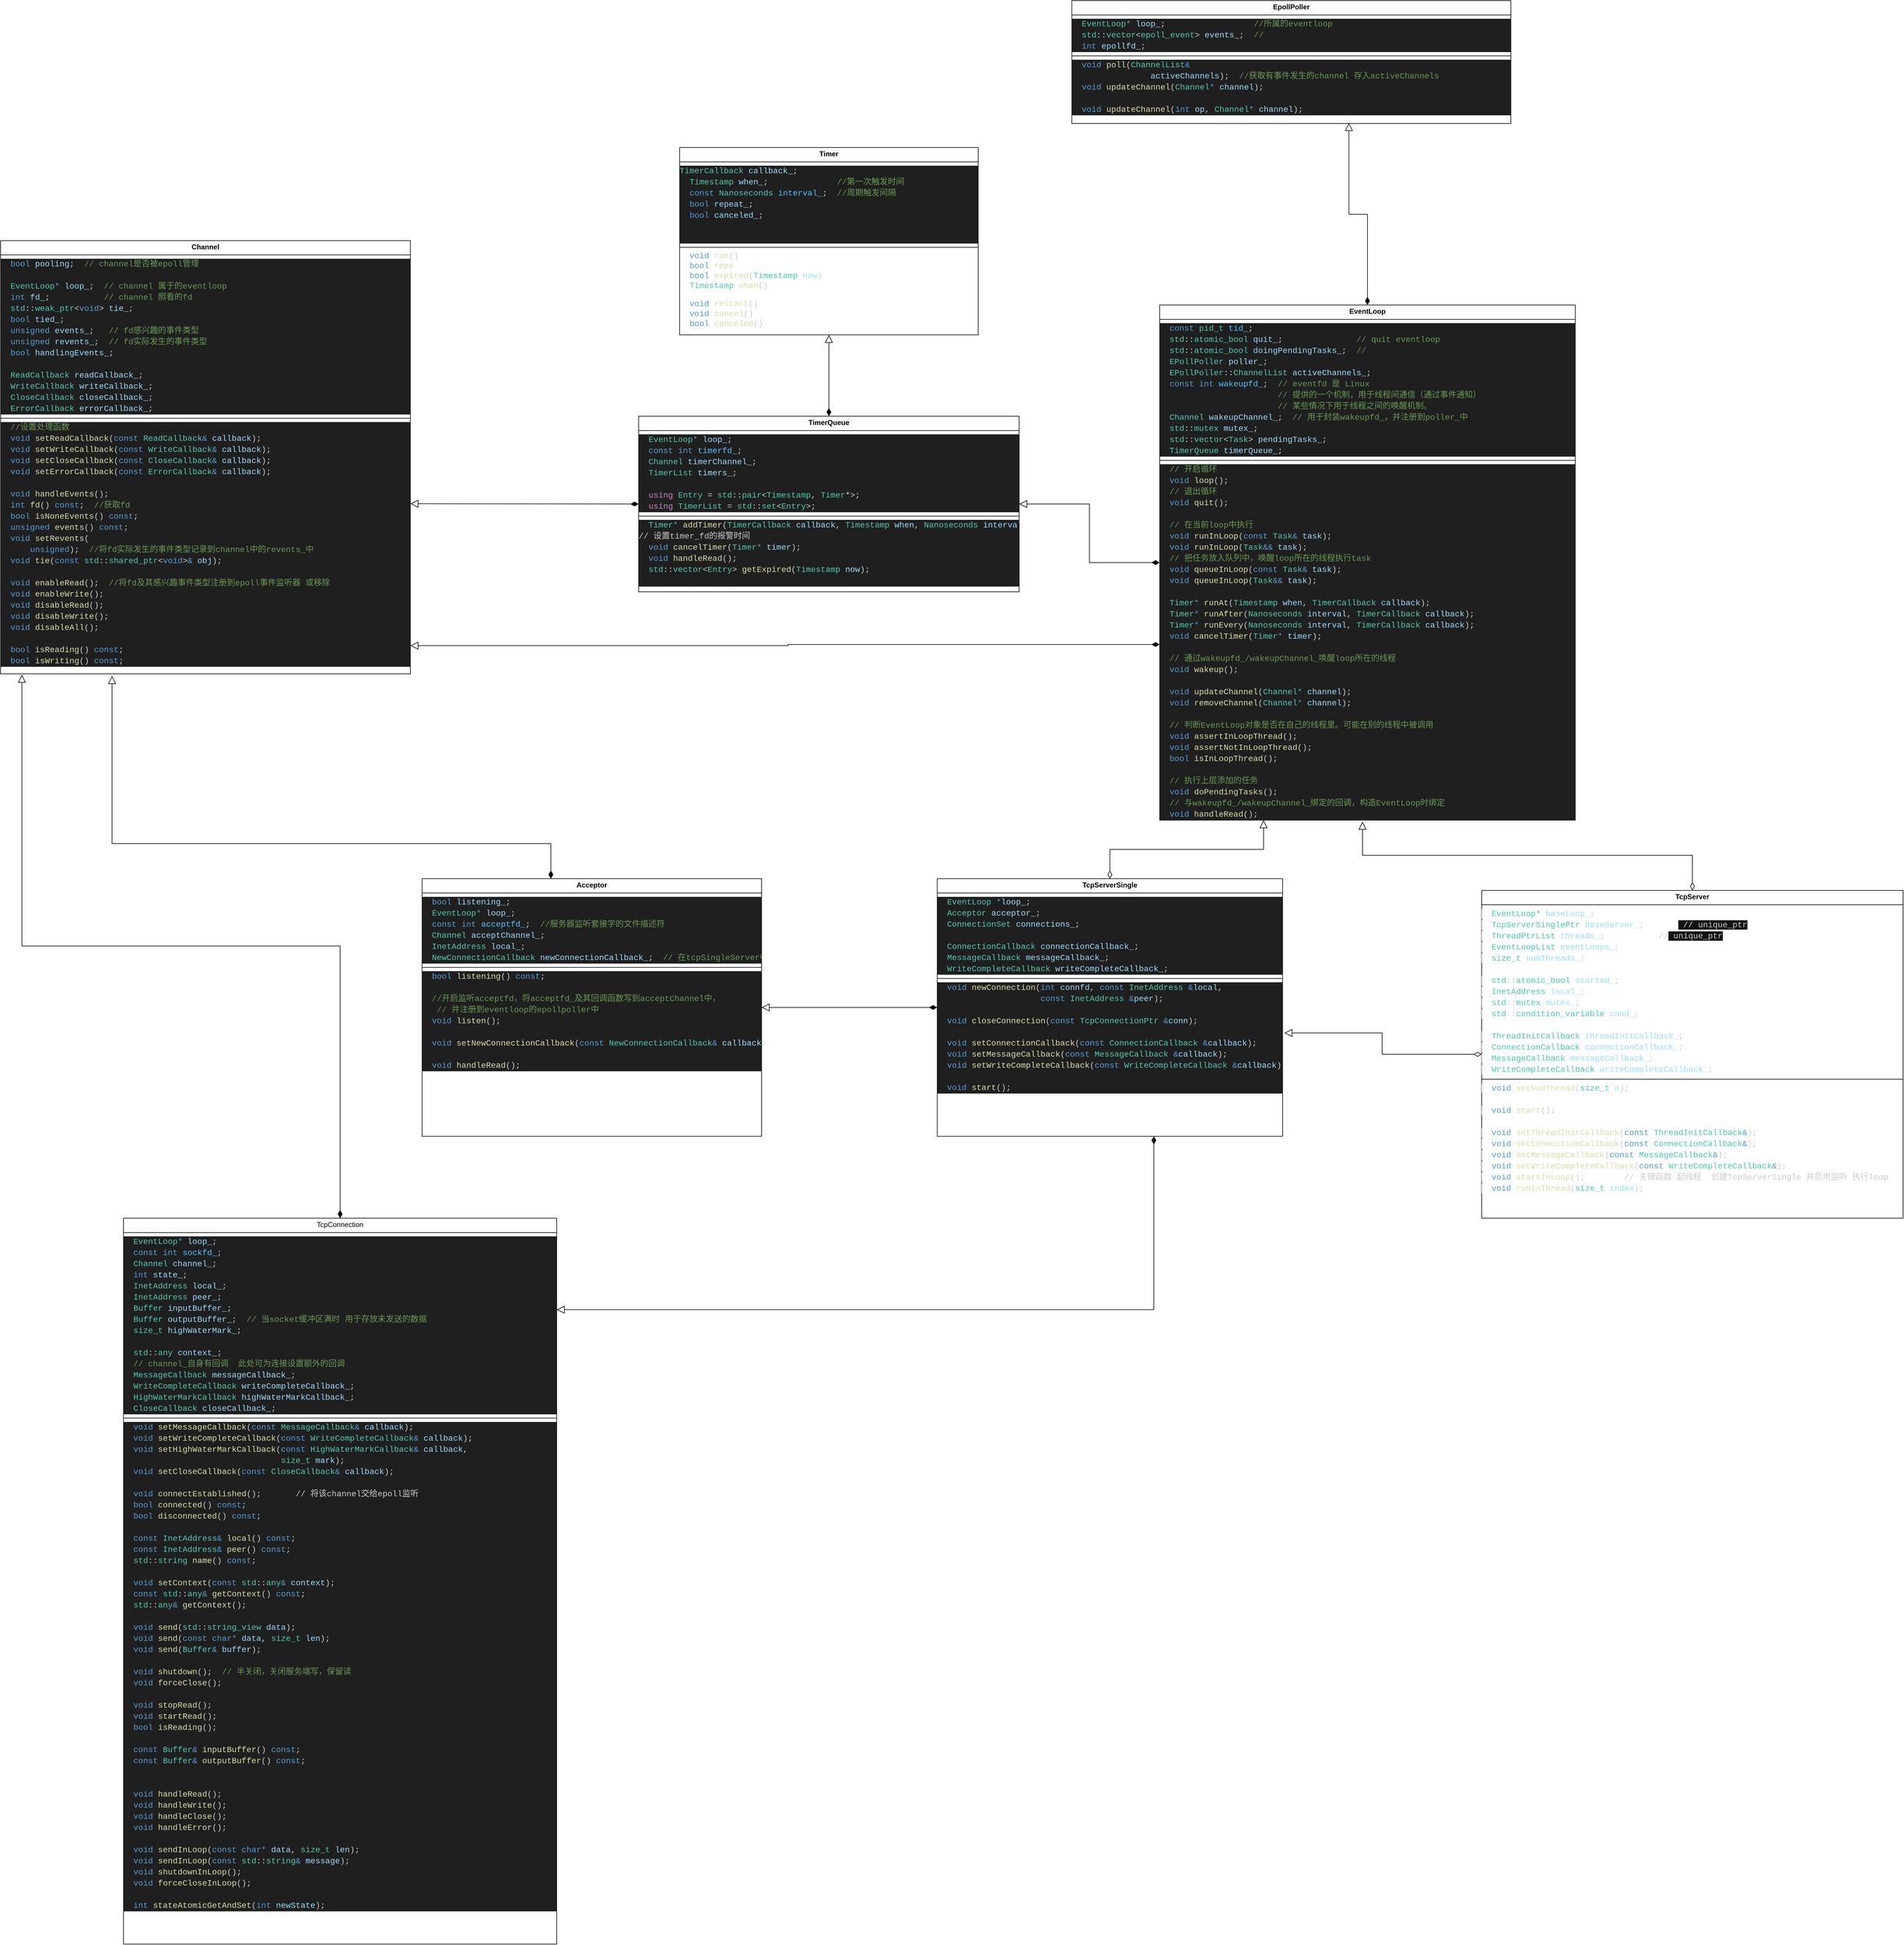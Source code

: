 <mxfile version="26.2.2">
  <diagram id="C5RBs43oDa-KdzZeNtuy" name="Page-1">
    <mxGraphModel dx="4312" dy="3423" grid="1" gridSize="10" guides="1" tooltips="1" connect="1" arrows="1" fold="1" page="1" pageScale="1" pageWidth="827" pageHeight="1169" math="0" shadow="0">
      <root>
        <mxCell id="WIyWlLk6GJQsqaUBKTNV-0" />
        <mxCell id="WIyWlLk6GJQsqaUBKTNV-1" parent="WIyWlLk6GJQsqaUBKTNV-0" />
        <mxCell id="eyJ3_V0me1og1gaLECWf-1" value="&lt;p style=&quot;margin:0px;margin-top:4px;text-align:center;&quot;&gt;&lt;b style=&quot;background-color: light-dark(#ffffff, var(--ge-dark-color, #121212));&quot;&gt;TcpServer&lt;/b&gt;&lt;/p&gt;&lt;hr size=&quot;1&quot; style=&quot;border-style:solid;&quot;&gt;&lt;div style=&quot;color: rgb(204, 204, 204); font-family: Consolas, &amp;quot;Courier New&amp;quot;, monospace; font-size: 14px; line-height: 19px; white-space: pre;&quot;&gt;&lt;div style=&quot;&quot;&gt;&lt;span style=&quot;background-color: light-dark(#ffffff, var(--ge-dark-color, #121212));&quot;&gt;&amp;nbsp; &lt;span style=&quot;color: rgb(78, 201, 176);&quot;&gt;EventLoop&lt;/span&gt;&lt;span style=&quot;color: rgb(86, 156, 214);&quot;&gt;*&lt;/span&gt; &lt;span style=&quot;color: rgb(156, 220, 254);&quot;&gt;baseLoop_&lt;/span&gt;;&lt;/span&gt;&lt;/div&gt;&lt;div style=&quot;&quot;&gt;&lt;span style=&quot;background-color: light-dark(#ffffff, var(--ge-dark-color, #121212));&quot;&gt;&amp;nbsp; &lt;span style=&quot;color: #4ec9b0;&quot;&gt;TcpServerSinglePtr&lt;/span&gt; &lt;span style=&quot;color: #9cdcfe;&quot;&gt;baseServer_&lt;/span&gt;;       &lt;/span&gt;&lt;span style=&quot;background-color: rgb(18, 18, 18);&quot;&gt; // unique_ptr&lt;/span&gt;&lt;span style=&quot;background-color: light-dark(#ffffff, var(--ge-dark-color, #121212));&quot;&gt;    &lt;/span&gt;&lt;/div&gt;&lt;div style=&quot;&quot;&gt;&lt;span style=&quot;background-color: light-dark(#ffffff, var(--ge-dark-color, #121212));&quot;&gt;&amp;nbsp; &lt;span style=&quot;color: #4ec9b0;&quot;&gt;ThreadPtrList&lt;/span&gt; &lt;span style=&quot;color: #9cdcfe;&quot;&gt;threads_&lt;/span&gt;;           //&lt;/span&gt;&lt;span style=&quot;background-color: rgb(18, 18, 18);&quot;&gt; unique_ptr&lt;/span&gt;&lt;/div&gt;&lt;div style=&quot;&quot;&gt;&lt;span style=&quot;background-color: light-dark(#ffffff, var(--ge-dark-color, #121212));&quot;&gt;&amp;nbsp; &lt;span style=&quot;color: #4ec9b0;&quot;&gt;EventLoopList&lt;/span&gt; &lt;span style=&quot;color: #9cdcfe;&quot;&gt;eventLoops_&lt;/span&gt;;&lt;/span&gt;&lt;/div&gt;&lt;div style=&quot;&quot;&gt;&lt;span style=&quot;background-color: light-dark(#ffffff, var(--ge-dark-color, #121212));&quot;&gt;&amp;nbsp; &lt;span style=&quot;color: #4ec9b0;&quot;&gt;size_t&lt;/span&gt; &lt;span style=&quot;color: #9cdcfe;&quot;&gt;numThreads_&lt;/span&gt;;&lt;/span&gt;&lt;/div&gt;&lt;span style=&quot;background-color: light-dark(#ffffff, var(--ge-dark-color, #121212));&quot;&gt;&lt;br&gt;&lt;/span&gt;&lt;div style=&quot;&quot;&gt;&lt;span style=&quot;background-color: light-dark(#ffffff, var(--ge-dark-color, #121212));&quot;&gt;&amp;nbsp; &lt;span style=&quot;color: #4ec9b0;&quot;&gt;std&lt;/span&gt;::&lt;span style=&quot;color: #4ec9b0;&quot;&gt;atomic_bool&lt;/span&gt; &lt;span style=&quot;color: #9cdcfe;&quot;&gt;started_&lt;/span&gt;;&lt;/span&gt;&lt;/div&gt;&lt;div style=&quot;&quot;&gt;&lt;span style=&quot;background-color: light-dark(#ffffff, var(--ge-dark-color, #121212));&quot;&gt;&amp;nbsp; &lt;span style=&quot;color: #4ec9b0;&quot;&gt;InetAddress&lt;/span&gt; &lt;span style=&quot;color: #9cdcfe;&quot;&gt;local_&lt;/span&gt;;&lt;/span&gt;&lt;/div&gt;&lt;div style=&quot;&quot;&gt;&lt;span style=&quot;background-color: light-dark(#ffffff, var(--ge-dark-color, #121212));&quot;&gt;&amp;nbsp; &lt;span style=&quot;color: #4ec9b0;&quot;&gt;std&lt;/span&gt;::&lt;span style=&quot;color: #4ec9b0;&quot;&gt;mutex&lt;/span&gt; &lt;span style=&quot;color: #9cdcfe;&quot;&gt;mutex_&lt;/span&gt;;&lt;/span&gt;&lt;/div&gt;&lt;div style=&quot;&quot;&gt;&lt;span style=&quot;background-color: light-dark(#ffffff, var(--ge-dark-color, #121212));&quot;&gt;&amp;nbsp; &lt;span style=&quot;color: #4ec9b0;&quot;&gt;std&lt;/span&gt;::&lt;span style=&quot;color: #4ec9b0;&quot;&gt;condition_variable&lt;/span&gt; &lt;span style=&quot;color: #9cdcfe;&quot;&gt;cond_&lt;/span&gt;;&lt;/span&gt;&lt;/div&gt;&lt;span style=&quot;background-color: light-dark(#ffffff, var(--ge-dark-color, #121212));&quot;&gt;&lt;br&gt;&lt;/span&gt;&lt;div style=&quot;&quot;&gt;&lt;span style=&quot;background-color: light-dark(#ffffff, var(--ge-dark-color, #121212));&quot;&gt;&amp;nbsp; &lt;span style=&quot;color: #4ec9b0;&quot;&gt;ThreadInitCallback&lt;/span&gt; &lt;span style=&quot;color: #9cdcfe;&quot;&gt;threadInitCallback_&lt;/span&gt;;&lt;/span&gt;&lt;/div&gt;&lt;div style=&quot;&quot;&gt;&lt;span style=&quot;background-color: light-dark(#ffffff, var(--ge-dark-color, #121212));&quot;&gt;&amp;nbsp; &lt;span style=&quot;color: #4ec9b0;&quot;&gt;ConnectionCallback&lt;/span&gt; &lt;span style=&quot;color: #9cdcfe;&quot;&gt;connectionCallback_&lt;/span&gt;;&lt;/span&gt;&lt;/div&gt;&lt;div style=&quot;&quot;&gt;&lt;span style=&quot;background-color: light-dark(#ffffff, var(--ge-dark-color, #121212));&quot;&gt;&amp;nbsp; &lt;span style=&quot;color: #4ec9b0;&quot;&gt;MessageCallback&lt;/span&gt; &lt;span style=&quot;color: #9cdcfe;&quot;&gt;messageCallback_&lt;/span&gt;;&lt;/span&gt;&lt;/div&gt;&lt;div style=&quot;&quot;&gt;&lt;span style=&quot;background-color: light-dark(#ffffff, var(--ge-dark-color, #121212));&quot;&gt;&amp;nbsp; &lt;span style=&quot;color: rgb(78, 201, 176);&quot;&gt;WriteCompleteCallback&lt;/span&gt; &lt;span style=&quot;color: rgb(156, 220, 254);&quot;&gt;writeCompleteCallback_&lt;/span&gt;;&lt;/span&gt;&lt;/div&gt;&lt;/div&gt;&lt;hr size=&quot;1&quot; style=&quot;border-style:solid;&quot;&gt;&lt;div style=&quot;color: rgb(204, 204, 204); font-family: Consolas, &amp;quot;Courier New&amp;quot;, monospace; font-size: 14px; line-height: 19px; white-space: pre;&quot;&gt;&lt;div style=&quot;&quot;&gt;&lt;span style=&quot;background-color: light-dark(#ffffff, var(--ge-dark-color, #121212));&quot;&gt;&amp;nbsp; &lt;span style=&quot;color: #569cd6;&quot;&gt;void&lt;/span&gt; &lt;span style=&quot;color: #dcdcaa;&quot;&gt;setNumThread&lt;/span&gt;(&lt;span style=&quot;color: #4ec9b0;&quot;&gt;size_t&lt;/span&gt; &lt;span style=&quot;color: #9cdcfe;&quot;&gt;n&lt;/span&gt;);&lt;/span&gt;&lt;/div&gt;&lt;span style=&quot;background-color: light-dark(#ffffff, var(--ge-dark-color, #121212));&quot;&gt;&lt;br&gt;&lt;/span&gt;&lt;div style=&quot;&quot;&gt;&lt;span style=&quot;background-color: light-dark(#ffffff, var(--ge-dark-color, #121212));&quot;&gt;&amp;nbsp; &lt;span style=&quot;color: #569cd6;&quot;&gt;void&lt;/span&gt; &lt;span style=&quot;color: #dcdcaa;&quot;&gt;start&lt;/span&gt;();&lt;/span&gt;&lt;/div&gt;&lt;span style=&quot;background-color: light-dark(#ffffff, var(--ge-dark-color, #121212));&quot;&gt;&lt;br&gt;&lt;/span&gt;&lt;div style=&quot;&quot;&gt;&lt;span style=&quot;background-color: light-dark(#ffffff, var(--ge-dark-color, #121212));&quot;&gt;&amp;nbsp; &lt;span style=&quot;color: #569cd6;&quot;&gt;void&lt;/span&gt; &lt;span style=&quot;color: #dcdcaa;&quot;&gt;setThreadInitCallback&lt;/span&gt;(&lt;span style=&quot;color: #569cd6;&quot;&gt;const&lt;/span&gt; &lt;span style=&quot;color: #4ec9b0;&quot;&gt;ThreadInitCallback&lt;/span&gt;&lt;span style=&quot;color: #569cd6;&quot;&gt;&amp;amp;&lt;/span&gt;);&lt;/span&gt;&lt;/div&gt;&lt;div style=&quot;&quot;&gt;&lt;span style=&quot;background-color: light-dark(#ffffff, var(--ge-dark-color, #121212));&quot;&gt;&amp;nbsp; &lt;span style=&quot;color: #569cd6;&quot;&gt;void&lt;/span&gt; &lt;span style=&quot;color: #dcdcaa;&quot;&gt;setConnectionCallback&lt;/span&gt;(&lt;span style=&quot;color: #569cd6;&quot;&gt;const&lt;/span&gt; &lt;span style=&quot;color: #4ec9b0;&quot;&gt;ConnectionCallback&lt;/span&gt;&lt;span style=&quot;color: #569cd6;&quot;&gt;&amp;amp;&lt;/span&gt;);&lt;/span&gt;&lt;/div&gt;&lt;div style=&quot;&quot;&gt;&lt;span style=&quot;background-color: light-dark(#ffffff, var(--ge-dark-color, #121212));&quot;&gt;&amp;nbsp; &lt;span style=&quot;color: #569cd6;&quot;&gt;void&lt;/span&gt; &lt;span style=&quot;color: #dcdcaa;&quot;&gt;setMessageCallback&lt;/span&gt;(&lt;span style=&quot;color: #569cd6;&quot;&gt;const&lt;/span&gt; &lt;span style=&quot;color: #4ec9b0;&quot;&gt;MessageCallback&lt;/span&gt;&lt;span style=&quot;color: #569cd6;&quot;&gt;&amp;amp;&lt;/span&gt;);&lt;/span&gt;&lt;/div&gt;&lt;div style=&quot;&quot;&gt;&lt;span style=&quot;background-color: light-dark(#ffffff, var(--ge-dark-color, #121212));&quot;&gt;&amp;nbsp; &lt;span style=&quot;color: #569cd6;&quot;&gt;void&lt;/span&gt; &lt;span style=&quot;color: #dcdcaa;&quot;&gt;setWriteCompleteCallback&lt;/span&gt;(&lt;span style=&quot;color: #569cd6;&quot;&gt;const&lt;/span&gt; &lt;span style=&quot;color: #4ec9b0;&quot;&gt;WriteCompleteCallback&lt;/span&gt;&lt;span style=&quot;color: #569cd6;&quot;&gt;&amp;amp;&lt;/span&gt;);&lt;/span&gt;&lt;/div&gt;&lt;div style=&quot;&quot;&gt;&lt;div style=&quot;line-height: 19px;&quot;&gt;&lt;div style=&quot;&quot;&gt;&lt;span style=&quot;background-color: light-dark(#ffffff, var(--ge-dark-color, #121212));&quot;&gt;&amp;nbsp; &lt;span style=&quot;color: #569cd6;&quot;&gt;void&lt;/span&gt; &lt;span style=&quot;color: #dcdcaa;&quot;&gt;startInLoop&lt;/span&gt;();        // 关键函数 起线程  创建TcpServerSingle 并启用监听 执行loop&lt;/span&gt;&lt;/div&gt;&lt;div style=&quot;&quot;&gt;&lt;span style=&quot;background-color: light-dark(#ffffff, var(--ge-dark-color, #121212));&quot;&gt;&amp;nbsp; &lt;span style=&quot;color: rgb(86, 156, 214);&quot;&gt;void&lt;/span&gt; &lt;span style=&quot;color: rgb(220, 220, 170);&quot;&gt;runInThread&lt;/span&gt;(&lt;span style=&quot;color: rgb(78, 201, 176);&quot;&gt;size_t&lt;/span&gt; &lt;span style=&quot;color: rgb(156, 220, 254);&quot;&gt;index&lt;/span&gt;);&lt;/span&gt;&lt;/div&gt;&lt;/div&gt;&lt;/div&gt;&lt;/div&gt;" style="verticalAlign=top;align=left;overflow=fill;html=1;whiteSpace=wrap;" vertex="1" parent="WIyWlLk6GJQsqaUBKTNV-1">
          <mxGeometry x="200" y="-220" width="720" height="560" as="geometry" />
        </mxCell>
        <mxCell id="eyJ3_V0me1og1gaLECWf-6" style="edgeStyle=orthogonalEdgeStyle;rounded=0;orthogonalLoop=1;jettySize=auto;html=1;entryX=0.25;entryY=1;entryDx=0;entryDy=0;endArrow=block;endFill=0;startArrow=diamondThin;startFill=0;jumpSize=7;targetPerimeterSpacing=0;sourcePerimeterSpacing=0;endSize=11;startSize=11;" edge="1" parent="WIyWlLk6GJQsqaUBKTNV-1" source="eyJ3_V0me1og1gaLECWf-3" target="eyJ3_V0me1og1gaLECWf-4">
          <mxGeometry relative="1" as="geometry" />
        </mxCell>
        <mxCell id="eyJ3_V0me1og1gaLECWf-13" style="edgeStyle=orthogonalEdgeStyle;rounded=0;orthogonalLoop=1;jettySize=auto;html=1;startArrow=diamondThin;startFill=1;endSize=11;startSize=11;endArrow=block;endFill=0;" edge="1" parent="WIyWlLk6GJQsqaUBKTNV-1" source="eyJ3_V0me1og1gaLECWf-3" target="eyJ3_V0me1og1gaLECWf-8">
          <mxGeometry relative="1" as="geometry" />
        </mxCell>
        <mxCell id="eyJ3_V0me1og1gaLECWf-3" value="&lt;p style=&quot;margin:0px;margin-top:4px;text-align:center;&quot;&gt;&lt;b&gt;TcpServerSingle&lt;/b&gt;&lt;/p&gt;&lt;hr size=&quot;1&quot; style=&quot;border-style:solid;&quot;&gt;&lt;div style=&quot;color: rgb(204, 204, 204); background-color: rgb(31, 31, 31); font-family: Consolas, &amp;quot;Courier New&amp;quot;, monospace; font-size: 14px; line-height: 19px; white-space: pre;&quot;&gt;&lt;div&gt;&amp;nbsp; &lt;span style=&quot;color: #4ec9b0;&quot;&gt;EventLoop&lt;/span&gt; &lt;span style=&quot;color: #569cd6;&quot;&gt;*&lt;/span&gt;&lt;span style=&quot;color: #9cdcfe;&quot;&gt;loop_&lt;/span&gt;;&lt;/div&gt;&lt;div&gt;&amp;nbsp; &lt;span style=&quot;color: #4ec9b0;&quot;&gt;Acceptor&lt;/span&gt; &lt;span style=&quot;color: #9cdcfe;&quot;&gt;acceptor_&lt;/span&gt;;&lt;/div&gt;&lt;div&gt;&amp;nbsp; &lt;span style=&quot;color: #4ec9b0;&quot;&gt;ConnectionSet&lt;/span&gt; &lt;span style=&quot;color: #9cdcfe;&quot;&gt;connections_&lt;/span&gt;;&lt;/div&gt;&lt;div&gt;&lt;br&gt;&lt;/div&gt;&lt;div&gt;&amp;nbsp; &lt;span style=&quot;color: #4ec9b0;&quot;&gt;ConnectionCallback&lt;/span&gt; &lt;span style=&quot;color: #9cdcfe;&quot;&gt;connectionCallback_&lt;/span&gt;;&lt;/div&gt;&lt;div&gt;&amp;nbsp; &lt;span style=&quot;color: #4ec9b0;&quot;&gt;MessageCallback&lt;/span&gt; &lt;span style=&quot;color: #9cdcfe;&quot;&gt;messageCallback_&lt;/span&gt;;&lt;/div&gt;&lt;div&gt;&amp;nbsp; &lt;span style=&quot;color: #4ec9b0;&quot;&gt;WriteCompleteCallback&lt;/span&gt; &lt;span style=&quot;color: #9cdcfe;&quot;&gt;writeCompleteCallback_&lt;/span&gt;;&lt;/div&gt;&lt;/div&gt;&lt;hr size=&quot;1&quot; style=&quot;border-style:solid;&quot;&gt;&lt;div style=&quot;color: rgb(204, 204, 204); background-color: rgb(31, 31, 31); font-family: Consolas, &amp;quot;Courier New&amp;quot;, monospace; font-size: 14px; line-height: 19px; white-space: pre;&quot;&gt;&lt;div&gt;&amp;nbsp; &lt;span style=&quot;color: #569cd6;&quot;&gt;void&lt;/span&gt; &lt;span style=&quot;color: #dcdcaa;&quot;&gt;newConnection&lt;/span&gt;(&lt;span style=&quot;color: #569cd6;&quot;&gt;int&lt;/span&gt; &lt;span style=&quot;color: #9cdcfe;&quot;&gt;connfd&lt;/span&gt;, &lt;span style=&quot;color: #569cd6;&quot;&gt;const&lt;/span&gt; &lt;span style=&quot;color: #4ec9b0;&quot;&gt;InetAddress&lt;/span&gt; &lt;span style=&quot;color: #569cd6;&quot;&gt;&amp;amp;&lt;/span&gt;&lt;span style=&quot;color: #9cdcfe;&quot;&gt;local&lt;/span&gt;,&lt;/div&gt;&lt;div&gt;&amp;nbsp; &amp;nbsp; &amp;nbsp; &amp;nbsp; &amp;nbsp; &amp;nbsp; &amp;nbsp; &amp;nbsp; &amp;nbsp; &amp;nbsp; &amp;nbsp;&lt;span style=&quot;color: #569cd6;&quot;&gt;const&lt;/span&gt; &lt;span style=&quot;color: #4ec9b0;&quot;&gt;InetAddress&lt;/span&gt; &lt;span style=&quot;color: #569cd6;&quot;&gt;&amp;amp;&lt;/span&gt;&lt;span style=&quot;color: #9cdcfe;&quot;&gt;peer&lt;/span&gt;);&lt;/div&gt;&lt;br&gt;&lt;div&gt;&amp;nbsp; &lt;span style=&quot;color: #569cd6;&quot;&gt;void&lt;/span&gt; &lt;span style=&quot;color: #dcdcaa;&quot;&gt;closeConnection&lt;/span&gt;(&lt;span style=&quot;color: #569cd6;&quot;&gt;const&lt;/span&gt; &lt;span style=&quot;color: #4ec9b0;&quot;&gt;TcpConnectionPtr&lt;/span&gt; &lt;span style=&quot;color: #569cd6;&quot;&gt;&amp;amp;&lt;/span&gt;&lt;span style=&quot;color: #9cdcfe;&quot;&gt;conn&lt;/span&gt;);&lt;/div&gt;&lt;div&gt;&lt;br&gt;&lt;/div&gt;&lt;div&gt;&lt;div style=&quot;line-height: 19px;&quot;&gt;&lt;div&gt;&amp;nbsp; &lt;span style=&quot;color: #569cd6;&quot;&gt;void&lt;/span&gt; &lt;span style=&quot;color: #dcdcaa;&quot;&gt;setConnectionCallback&lt;/span&gt;(&lt;span style=&quot;color: #569cd6;&quot;&gt;const&lt;/span&gt; &lt;span style=&quot;color: #4ec9b0;&quot;&gt;ConnectionCallback&lt;/span&gt; &lt;span style=&quot;color: #569cd6;&quot;&gt;&amp;amp;&lt;/span&gt;&lt;span style=&quot;color: #9cdcfe;&quot;&gt;callback&lt;/span&gt;);&lt;/div&gt;&lt;div&gt;&amp;nbsp; &lt;span style=&quot;color: #569cd6;&quot;&gt;void&lt;/span&gt; &lt;span style=&quot;color: #dcdcaa;&quot;&gt;setMessageCallback&lt;/span&gt;(&lt;span style=&quot;color: #569cd6;&quot;&gt;const&lt;/span&gt; &lt;span style=&quot;color: #4ec9b0;&quot;&gt;MessageCallback&lt;/span&gt; &lt;span style=&quot;color: #569cd6;&quot;&gt;&amp;amp;&lt;/span&gt;&lt;span style=&quot;color: #9cdcfe;&quot;&gt;callback&lt;/span&gt;);&lt;/div&gt;&lt;div&gt;&amp;nbsp; &lt;span style=&quot;color: #569cd6;&quot;&gt;void&lt;/span&gt; &lt;span style=&quot;color: #dcdcaa;&quot;&gt;setWriteCompleteCallback&lt;/span&gt;(&lt;span style=&quot;color: #569cd6;&quot;&gt;const&lt;/span&gt; &lt;span style=&quot;color: #4ec9b0;&quot;&gt;WriteCompleteCallback&lt;/span&gt; &lt;span style=&quot;color: #569cd6;&quot;&gt;&amp;amp;&lt;/span&gt;&lt;span style=&quot;color: #9cdcfe;&quot;&gt;callback&lt;/span&gt;);&lt;/div&gt;&lt;br&gt;&lt;div&gt;&amp;nbsp; &lt;span style=&quot;color: #569cd6;&quot;&gt;void&lt;/span&gt; &lt;span style=&quot;color: #dcdcaa;&quot;&gt;start&lt;/span&gt;();&lt;/div&gt;&lt;/div&gt;&lt;/div&gt;&lt;/div&gt;" style="verticalAlign=top;align=left;overflow=fill;html=1;whiteSpace=wrap;" vertex="1" parent="WIyWlLk6GJQsqaUBKTNV-1">
          <mxGeometry x="-730" y="-240" width="590" height="440" as="geometry" />
        </mxCell>
        <mxCell id="eyJ3_V0me1og1gaLECWf-26" style="edgeStyle=orthogonalEdgeStyle;rounded=0;orthogonalLoop=1;jettySize=auto;html=1;startArrow=diamondThin;startFill=1;endArrow=block;endFill=0;endSize=11;startSize=11;" edge="1" parent="WIyWlLk6GJQsqaUBKTNV-1" source="eyJ3_V0me1og1gaLECWf-4" target="eyJ3_V0me1og1gaLECWf-25">
          <mxGeometry relative="1" as="geometry" />
        </mxCell>
        <mxCell id="eyJ3_V0me1og1gaLECWf-34" style="edgeStyle=orthogonalEdgeStyle;rounded=0;orthogonalLoop=1;jettySize=auto;html=1;startArrow=diamondThin;startFill=1;endArrow=block;endFill=0;endSize=11;startSize=11;entryX=1;entryY=0.935;entryDx=0;entryDy=0;entryPerimeter=0;" edge="1" parent="WIyWlLk6GJQsqaUBKTNV-1" source="eyJ3_V0me1og1gaLECWf-4" target="eyJ3_V0me1og1gaLECWf-11">
          <mxGeometry relative="1" as="geometry">
            <mxPoint x="-1620" y="-640" as="targetPoint" />
            <Array as="points">
              <mxPoint x="-985" y="-640" />
              <mxPoint x="-985" y="-638" />
            </Array>
          </mxGeometry>
        </mxCell>
        <mxCell id="eyJ3_V0me1og1gaLECWf-4" value="&lt;p style=&quot;margin:0px;margin-top:4px;text-align:center;&quot;&gt;&lt;b&gt;EventLoop&lt;/b&gt;&lt;/p&gt;&lt;hr size=&quot;1&quot; style=&quot;border-style:solid;&quot;&gt;&lt;div style=&quot;color: rgb(204, 204, 204); background-color: rgb(31, 31, 31); font-family: Consolas, &amp;quot;Courier New&amp;quot;, monospace; font-size: 14px; line-height: 19px; white-space: pre;&quot;&gt;&lt;div&gt;&amp;nbsp; &lt;span style=&quot;color: #569cd6;&quot;&gt;const&lt;/span&gt; &lt;span style=&quot;color: #4ec9b0;&quot;&gt;pid_t&lt;/span&gt; &lt;span style=&quot;color: #4fc1ff;&quot;&gt;tid_&lt;/span&gt;;&lt;/div&gt;&lt;div&gt;&amp;nbsp; &lt;span style=&quot;color: #4ec9b0;&quot;&gt;std&lt;/span&gt;::&lt;span style=&quot;color: #4ec9b0;&quot;&gt;atomic_bool&lt;/span&gt; &lt;span style=&quot;color: #9cdcfe;&quot;&gt;quit_&lt;/span&gt;;&lt;span style=&quot;color: #6a9955;&quot;&gt; &amp;nbsp; &amp;nbsp; &amp;nbsp; &amp;nbsp; &amp;nbsp; &amp;nbsp; &amp;nbsp; // quit eventloop&lt;/span&gt;&lt;/div&gt;&lt;div&gt;&amp;nbsp; &lt;span style=&quot;color: #4ec9b0;&quot;&gt;std&lt;/span&gt;::&lt;span style=&quot;color: #4ec9b0;&quot;&gt;atomic_bool&lt;/span&gt; &lt;span style=&quot;color: #9cdcfe;&quot;&gt;doingPendingTasks_&lt;/span&gt;;&lt;span style=&quot;color: #6a9955;&quot;&gt; &amp;nbsp;//&lt;/span&gt;&lt;/div&gt;&lt;div&gt;&amp;nbsp; &lt;span style=&quot;color: #4ec9b0;&quot;&gt;EPollPoller&lt;/span&gt; &lt;span style=&quot;color: #9cdcfe;&quot;&gt;poller_&lt;/span&gt;;&lt;/div&gt;&lt;div&gt;&amp;nbsp; &lt;span style=&quot;color: #4ec9b0;&quot;&gt;EPollPoller&lt;/span&gt;::&lt;span style=&quot;color: #4ec9b0;&quot;&gt;ChannelList&lt;/span&gt; &lt;span style=&quot;color: #9cdcfe;&quot;&gt;activeChannels_&lt;/span&gt;;&lt;/div&gt;&lt;div&gt;&amp;nbsp; &lt;span style=&quot;color: #569cd6;&quot;&gt;const&lt;/span&gt; &lt;span style=&quot;color: #569cd6;&quot;&gt;int&lt;/span&gt; &lt;span style=&quot;color: #4fc1ff;&quot;&gt;wakeupfd_&lt;/span&gt;;&lt;span style=&quot;color: #6a9955;&quot;&gt; &amp;nbsp;// eventfd 是 Linux&lt;/span&gt;&lt;/div&gt;&lt;div&gt;&lt;span style=&quot;color: #6a9955;&quot;&gt;&amp;nbsp; &amp;nbsp; &amp;nbsp; &amp;nbsp; &amp;nbsp; &amp;nbsp; &amp;nbsp; &amp;nbsp; &amp;nbsp; &amp;nbsp; &amp;nbsp; &amp;nbsp; // 提供的一个机制，用于线程间通信（通过事件通知）&lt;/span&gt;&lt;/div&gt;&lt;div&gt;&lt;span style=&quot;color: #6a9955;&quot;&gt;&amp;nbsp; &amp;nbsp; &amp;nbsp; &amp;nbsp; &amp;nbsp; &amp;nbsp; &amp;nbsp; &amp;nbsp; &amp;nbsp; &amp;nbsp; &amp;nbsp; &amp;nbsp; // 某些情况下用于线程之间的唤醒机制。&lt;/span&gt;&lt;/div&gt;&lt;div&gt;&amp;nbsp; &lt;span style=&quot;color: #4ec9b0;&quot;&gt;Channel&lt;/span&gt; &lt;span style=&quot;color: #9cdcfe;&quot;&gt;wakeupChannel_&lt;/span&gt;;&lt;span style=&quot;color: #6a9955;&quot;&gt; &amp;nbsp;// 用于封装wakeupfd_，并注册到poller_中&lt;/span&gt;&lt;/div&gt;&lt;div&gt;&amp;nbsp; &lt;span style=&quot;color: #4ec9b0;&quot;&gt;std&lt;/span&gt;::&lt;span style=&quot;color: #4ec9b0;&quot;&gt;mutex&lt;/span&gt; &lt;span style=&quot;color: #9cdcfe;&quot;&gt;mutex_&lt;/span&gt;;&lt;/div&gt;&lt;div&gt;&amp;nbsp; &lt;span style=&quot;color: #4ec9b0;&quot;&gt;std&lt;/span&gt;::&lt;span style=&quot;color: #4ec9b0;&quot;&gt;vector&lt;/span&gt;&amp;lt;&lt;span style=&quot;color: #4ec9b0;&quot;&gt;Task&lt;/span&gt;&amp;gt; &lt;span style=&quot;color: #9cdcfe;&quot;&gt;pendingTasks_&lt;/span&gt;;&lt;/div&gt;&lt;div&gt;&amp;nbsp; &lt;span style=&quot;color: #4ec9b0;&quot;&gt;TimerQueue&lt;/span&gt; &lt;span style=&quot;color: #9cdcfe;&quot;&gt;timerQueue_&lt;/span&gt;;&lt;/div&gt;&lt;/div&gt;&lt;hr size=&quot;1&quot; style=&quot;border-style:solid;&quot;&gt;&lt;div style=&quot;color: rgb(204, 204, 204); background-color: rgb(31, 31, 31); font-family: Consolas, &amp;quot;Courier New&amp;quot;, monospace; font-size: 14px; line-height: 19px; white-space: pre;&quot;&gt;&lt;div&gt;&lt;span style=&quot;color: #6a9955;&quot;&gt;&amp;nbsp; // 开启循环&lt;/span&gt;&lt;/div&gt;&lt;div&gt;&amp;nbsp; &lt;span style=&quot;color: #569cd6;&quot;&gt;void&lt;/span&gt; &lt;span style=&quot;color: #dcdcaa;&quot;&gt;loop&lt;/span&gt;();&lt;/div&gt;&lt;div&gt;&lt;span style=&quot;color: #6a9955;&quot;&gt;&amp;nbsp; // 退出循环&lt;/span&gt;&lt;/div&gt;&lt;div&gt;&amp;nbsp; &lt;span style=&quot;color: #569cd6;&quot;&gt;void&lt;/span&gt; &lt;span style=&quot;color: #dcdcaa;&quot;&gt;quit&lt;/span&gt;();&lt;/div&gt;&lt;br&gt;&lt;div&gt;&lt;span style=&quot;color: #6a9955;&quot;&gt;&amp;nbsp; // 在当前loop中执行&lt;/span&gt;&lt;/div&gt;&lt;div&gt;&amp;nbsp; &lt;span style=&quot;color: #569cd6;&quot;&gt;void&lt;/span&gt; &lt;span style=&quot;color: #dcdcaa;&quot;&gt;runInLoop&lt;/span&gt;(&lt;span style=&quot;color: #569cd6;&quot;&gt;const&lt;/span&gt; &lt;span style=&quot;color: #4ec9b0;&quot;&gt;Task&lt;/span&gt;&lt;span style=&quot;color: #569cd6;&quot;&gt;&amp;amp;&lt;/span&gt; &lt;span style=&quot;color: #9cdcfe;&quot;&gt;task&lt;/span&gt;);&lt;/div&gt;&lt;div&gt;&amp;nbsp; &lt;span style=&quot;color: #569cd6;&quot;&gt;void&lt;/span&gt; &lt;span style=&quot;color: #dcdcaa;&quot;&gt;runInLoop&lt;/span&gt;(&lt;span style=&quot;color: #4ec9b0;&quot;&gt;Task&lt;/span&gt;&lt;span style=&quot;color: #569cd6;&quot;&gt;&amp;amp;&amp;amp;&lt;/span&gt; &lt;span style=&quot;color: #9cdcfe;&quot;&gt;task&lt;/span&gt;);&lt;/div&gt;&lt;div&gt;&lt;span style=&quot;color: #6a9955;&quot;&gt;&amp;nbsp; // 把任务放入队列中，唤醒loop所在的线程执行task&lt;/span&gt;&lt;/div&gt;&lt;div&gt;&amp;nbsp; &lt;span style=&quot;color: #569cd6;&quot;&gt;void&lt;/span&gt; &lt;span style=&quot;color: #dcdcaa;&quot;&gt;queueInLoop&lt;/span&gt;(&lt;span style=&quot;color: #569cd6;&quot;&gt;const&lt;/span&gt; &lt;span style=&quot;color: #4ec9b0;&quot;&gt;Task&lt;/span&gt;&lt;span style=&quot;color: #569cd6;&quot;&gt;&amp;amp;&lt;/span&gt; &lt;span style=&quot;color: #9cdcfe;&quot;&gt;task&lt;/span&gt;);&lt;/div&gt;&lt;div&gt;&amp;nbsp; &lt;span style=&quot;color: #569cd6;&quot;&gt;void&lt;/span&gt; &lt;span style=&quot;color: #dcdcaa;&quot;&gt;queueInLoop&lt;/span&gt;(&lt;span style=&quot;color: #4ec9b0;&quot;&gt;Task&lt;/span&gt;&lt;span style=&quot;color: #569cd6;&quot;&gt;&amp;amp;&amp;amp;&lt;/span&gt; &lt;span style=&quot;color: #9cdcfe;&quot;&gt;task&lt;/span&gt;);&lt;/div&gt;&lt;br&gt;&lt;div&gt;&amp;nbsp; &lt;span style=&quot;color: #4ec9b0;&quot;&gt;Timer&lt;/span&gt;&lt;span style=&quot;color: #569cd6;&quot;&gt;*&lt;/span&gt; &lt;span style=&quot;color: #dcdcaa;&quot;&gt;runAt&lt;/span&gt;(&lt;span style=&quot;color: #4ec9b0;&quot;&gt;Timestamp&lt;/span&gt; &lt;span style=&quot;color: #9cdcfe;&quot;&gt;when&lt;/span&gt;, &lt;span style=&quot;color: #4ec9b0;&quot;&gt;TimerCallback&lt;/span&gt; &lt;span style=&quot;color: #9cdcfe;&quot;&gt;callback&lt;/span&gt;);&lt;/div&gt;&lt;div&gt;&amp;nbsp; &lt;span style=&quot;color: #4ec9b0;&quot;&gt;Timer&lt;/span&gt;&lt;span style=&quot;color: #569cd6;&quot;&gt;*&lt;/span&gt; &lt;span style=&quot;color: #dcdcaa;&quot;&gt;runAfter&lt;/span&gt;(&lt;span style=&quot;color: #4ec9b0;&quot;&gt;Nanoseconds&lt;/span&gt; &lt;span style=&quot;color: #9cdcfe;&quot;&gt;interval&lt;/span&gt;, &lt;span style=&quot;color: #4ec9b0;&quot;&gt;TimerCallback&lt;/span&gt; &lt;span style=&quot;color: #9cdcfe;&quot;&gt;callback&lt;/span&gt;);&lt;/div&gt;&lt;div&gt;&amp;nbsp; &lt;span style=&quot;color: #4ec9b0;&quot;&gt;Timer&lt;/span&gt;&lt;span style=&quot;color: #569cd6;&quot;&gt;*&lt;/span&gt; &lt;span style=&quot;color: #dcdcaa;&quot;&gt;runEvery&lt;/span&gt;(&lt;span style=&quot;color: #4ec9b0;&quot;&gt;Nanoseconds&lt;/span&gt; &lt;span style=&quot;color: #9cdcfe;&quot;&gt;interval&lt;/span&gt;, &lt;span style=&quot;color: #4ec9b0;&quot;&gt;TimerCallback&lt;/span&gt; &lt;span style=&quot;color: #9cdcfe;&quot;&gt;callback&lt;/span&gt;);&lt;/div&gt;&lt;div&gt;&amp;nbsp; &lt;span style=&quot;color: #569cd6;&quot;&gt;void&lt;/span&gt; &lt;span style=&quot;color: #dcdcaa;&quot;&gt;cancelTimer&lt;/span&gt;(&lt;span style=&quot;color: #4ec9b0;&quot;&gt;Timer&lt;/span&gt;&lt;span style=&quot;color: #569cd6;&quot;&gt;*&lt;/span&gt; &lt;span style=&quot;color: #9cdcfe;&quot;&gt;timer&lt;/span&gt;);&lt;/div&gt;&lt;br&gt;&lt;div&gt;&lt;span style=&quot;color: #6a9955;&quot;&gt;&amp;nbsp; // 通过wakeupfd_/wakeupChannel_唤醒loop所在的线程&lt;/span&gt;&lt;/div&gt;&lt;div&gt;&amp;nbsp; &lt;span style=&quot;color: #569cd6;&quot;&gt;void&lt;/span&gt; &lt;span style=&quot;color: #dcdcaa;&quot;&gt;wakeup&lt;/span&gt;();&lt;/div&gt;&lt;br&gt;&lt;div&gt;&amp;nbsp; &lt;span style=&quot;color: #569cd6;&quot;&gt;void&lt;/span&gt; &lt;span style=&quot;color: #dcdcaa;&quot;&gt;updateChannel&lt;/span&gt;(&lt;span style=&quot;color: #4ec9b0;&quot;&gt;Channel&lt;/span&gt;&lt;span style=&quot;color: #569cd6;&quot;&gt;*&lt;/span&gt; &lt;span style=&quot;color: #9cdcfe;&quot;&gt;channel&lt;/span&gt;);&lt;/div&gt;&lt;div&gt;&amp;nbsp; &lt;span style=&quot;color: #569cd6;&quot;&gt;void&lt;/span&gt; &lt;span style=&quot;color: #dcdcaa;&quot;&gt;removeChannel&lt;/span&gt;(&lt;span style=&quot;color: #4ec9b0;&quot;&gt;Channel&lt;/span&gt;&lt;span style=&quot;color: #569cd6;&quot;&gt;*&lt;/span&gt; &lt;span style=&quot;color: #9cdcfe;&quot;&gt;channel&lt;/span&gt;);&lt;/div&gt;&lt;br&gt;&lt;div&gt;&lt;span style=&quot;color: #6a9955;&quot;&gt;&amp;nbsp; // 判断EventLoop对象是否在自己的线程里。可能在别的线程中被调用&lt;/span&gt;&lt;/div&gt;&lt;div&gt;&amp;nbsp; &lt;span style=&quot;color: #569cd6;&quot;&gt;void&lt;/span&gt; &lt;span style=&quot;color: #dcdcaa;&quot;&gt;assertInLoopThread&lt;/span&gt;();&lt;/div&gt;&lt;div&gt;&amp;nbsp; &lt;span style=&quot;color: #569cd6;&quot;&gt;void&lt;/span&gt; &lt;span style=&quot;color: #dcdcaa;&quot;&gt;assertNotInLoopThread&lt;/span&gt;();&lt;/div&gt;&lt;div&gt;&amp;nbsp; &lt;span style=&quot;color: #569cd6;&quot;&gt;bool&lt;/span&gt; &lt;span style=&quot;color: #dcdcaa;&quot;&gt;isInLoopThread&lt;/span&gt;();&lt;/div&gt;&lt;div&gt;&lt;br&gt;&lt;/div&gt;&lt;div style=&quot;line-height: 19px;&quot;&gt;&lt;div&gt;&lt;span style=&quot;color: #6a9955;&quot;&gt;&amp;nbsp; // 执行上层添加的任务&lt;/span&gt;&lt;/div&gt;&lt;div&gt;&amp;nbsp; &lt;span style=&quot;color: #569cd6;&quot;&gt;void&lt;/span&gt; &lt;span style=&quot;color: #dcdcaa;&quot;&gt;doPendingTasks&lt;/span&gt;();&lt;/div&gt;&lt;div&gt;&lt;span style=&quot;color: #6a9955;&quot;&gt;&amp;nbsp; // 与wakeupfd_/wakeupChannel_绑定的回调，构造EventLoop时绑定&lt;/span&gt;&lt;/div&gt;&lt;div&gt;&amp;nbsp; &lt;span style=&quot;color: #569cd6;&quot;&gt;void&lt;/span&gt; &lt;span style=&quot;color: #dcdcaa;&quot;&gt;handleRead&lt;/span&gt;();&lt;/div&gt;&lt;/div&gt;&lt;/div&gt;" style="verticalAlign=top;align=left;overflow=fill;html=1;whiteSpace=wrap;" vertex="1" parent="WIyWlLk6GJQsqaUBKTNV-1">
          <mxGeometry x="-350" y="-1220" width="710" height="880" as="geometry" />
        </mxCell>
        <mxCell id="eyJ3_V0me1og1gaLECWf-5" style="edgeStyle=orthogonalEdgeStyle;rounded=0;orthogonalLoop=1;jettySize=auto;html=1;exitX=0.5;exitY=0;exitDx=0;exitDy=0;entryX=0.488;entryY=1.003;entryDx=0;entryDy=0;entryPerimeter=0;startArrow=diamondThin;startFill=0;endArrow=block;endFill=0;endSize=11;startSize=11;" edge="1" parent="WIyWlLk6GJQsqaUBKTNV-1" source="eyJ3_V0me1og1gaLECWf-1" target="eyJ3_V0me1og1gaLECWf-4">
          <mxGeometry relative="1" as="geometry" />
        </mxCell>
        <mxCell id="eyJ3_V0me1og1gaLECWf-7" style="edgeStyle=orthogonalEdgeStyle;rounded=0;orthogonalLoop=1;jettySize=auto;html=1;entryX=1.005;entryY=0.599;entryDx=0;entryDy=0;entryPerimeter=0;startArrow=diamondThin;startFill=0;endArrow=block;endFill=0;endSize=11;startSize=11;" edge="1" parent="WIyWlLk6GJQsqaUBKTNV-1" source="eyJ3_V0me1og1gaLECWf-1" target="eyJ3_V0me1og1gaLECWf-3">
          <mxGeometry relative="1" as="geometry" />
        </mxCell>
        <mxCell id="eyJ3_V0me1og1gaLECWf-8" value="&lt;p style=&quot;margin:0px;margin-top:4px;text-align:center;&quot;&gt;&lt;b&gt;Acceptor&lt;/b&gt;&lt;/p&gt;&lt;hr size=&quot;1&quot; style=&quot;border-style:solid;&quot;&gt;&lt;div style=&quot;color: rgb(204, 204, 204); background-color: rgb(31, 31, 31); font-family: Consolas, &amp;quot;Courier New&amp;quot;, monospace; font-size: 14px; line-height: 19px; white-space: pre;&quot;&gt;&lt;div&gt;&amp;nbsp; &lt;span style=&quot;color: #569cd6;&quot;&gt;bool&lt;/span&gt; &lt;span style=&quot;color: #9cdcfe;&quot;&gt;listening_&lt;/span&gt;;&lt;/div&gt;&lt;div&gt;&amp;nbsp; &lt;span style=&quot;color: #4ec9b0;&quot;&gt;EventLoop&lt;/span&gt;&lt;span style=&quot;color: #569cd6;&quot;&gt;*&lt;/span&gt; &lt;span style=&quot;color: #9cdcfe;&quot;&gt;loop_&lt;/span&gt;;&lt;/div&gt;&lt;div&gt;&amp;nbsp; &lt;span style=&quot;color: #569cd6;&quot;&gt;const&lt;/span&gt; &lt;span style=&quot;color: #569cd6;&quot;&gt;int&lt;/span&gt; &lt;span style=&quot;color: #4fc1ff;&quot;&gt;acceptfd_&lt;/span&gt;;&lt;span style=&quot;color: #6a9955;&quot;&gt; &amp;nbsp;//服务器监听套接字的文件描述符&lt;/span&gt;&lt;/div&gt;&lt;div&gt;&amp;nbsp; &lt;span style=&quot;color: #4ec9b0;&quot;&gt;Channel&lt;/span&gt; &lt;span style=&quot;color: #9cdcfe;&quot;&gt;acceptChannel_&lt;/span&gt;;          &lt;/div&gt;&lt;div&gt;&amp;nbsp; &lt;span style=&quot;color: #4ec9b0;&quot;&gt;InetAddress&lt;/span&gt; &lt;span style=&quot;color: #9cdcfe;&quot;&gt;local_&lt;/span&gt;;&lt;/div&gt;&lt;div&gt;&amp;nbsp; &lt;span style=&quot;color: #4ec9b0;&quot;&gt;NewConnectionCallback&lt;/span&gt; &lt;span style=&quot;color: #9cdcfe;&quot;&gt;newConnectionCallback_&lt;/span&gt;;&lt;span style=&quot;color: #6a9955;&quot;&gt; &amp;nbsp;// 在tcpSingleServer中传入&lt;/span&gt;&lt;/div&gt;&lt;/div&gt;&lt;hr size=&quot;1&quot; style=&quot;border-style:solid;&quot;&gt;&lt;div style=&quot;color: rgb(204, 204, 204); background-color: rgb(31, 31, 31); font-family: Consolas, &amp;quot;Courier New&amp;quot;, monospace; font-size: 14px; line-height: 19px; white-space: pre;&quot;&gt;&lt;div&gt;&amp;nbsp; &lt;span style=&quot;color: #569cd6;&quot;&gt;bool&lt;/span&gt; &lt;span style=&quot;color: #dcdcaa;&quot;&gt;listening&lt;/span&gt;() &lt;span style=&quot;color: #569cd6;&quot;&gt;const&lt;/span&gt;;&lt;/div&gt;&lt;br&gt;&lt;div&gt;&lt;span style=&quot;color: #6a9955;&quot;&gt;&amp;nbsp; //开启监听acceptfd，将acceptfd_及其回调函数写到acceptChannel中，&lt;/span&gt;&lt;/div&gt;&lt;div&gt;&lt;span style=&quot;color: #6a9955;&quot;&gt;   // 并注册到eventloop的epollpoller中&lt;/span&gt;&lt;/div&gt;&lt;div&gt;&amp;nbsp; &lt;span style=&quot;color: #569cd6;&quot;&gt;void&lt;/span&gt; &lt;span style=&quot;color: #dcdcaa;&quot;&gt;listen&lt;/span&gt;();&lt;/div&gt;&lt;br&gt;&lt;div&gt;&amp;nbsp; &lt;span style=&quot;color: #569cd6;&quot;&gt;void&lt;/span&gt; &lt;span style=&quot;color: #dcdcaa;&quot;&gt;setNewConnectionCallback&lt;/span&gt;(&lt;span style=&quot;color: #569cd6;&quot;&gt;const&lt;/span&gt; &lt;span style=&quot;color: #4ec9b0;&quot;&gt;NewConnectionCallback&lt;/span&gt;&lt;span style=&quot;color: #569cd6;&quot;&gt;&amp;amp;&lt;/span&gt; &lt;span style=&quot;color: #9cdcfe;&quot;&gt;callback&lt;/span&gt;);&lt;/div&gt;&lt;div&gt;&lt;br&gt;&lt;/div&gt;&lt;div&gt;&lt;div style=&quot;line-height: 19px;&quot;&gt;&amp;nbsp; &lt;span style=&quot;color: #569cd6;&quot;&gt;void&lt;/span&gt; &lt;span style=&quot;color: #dcdcaa;&quot;&gt;handleRead&lt;/span&gt;();&lt;/div&gt;&lt;/div&gt;&lt;/div&gt;" style="verticalAlign=top;align=left;overflow=fill;html=1;whiteSpace=wrap;" vertex="1" parent="WIyWlLk6GJQsqaUBKTNV-1">
          <mxGeometry x="-1610" y="-240" width="580" height="440" as="geometry" />
        </mxCell>
        <mxCell id="eyJ3_V0me1og1gaLECWf-11" value="&lt;p style=&quot;margin:0px;margin-top:4px;text-align:center;&quot;&gt;&lt;b&gt;Channel&lt;/b&gt;&lt;/p&gt;&lt;hr size=&quot;1&quot; style=&quot;border-style:solid;&quot;&gt;&lt;div style=&quot;color: rgb(204, 204, 204); background-color: rgb(31, 31, 31); font-family: Consolas, &amp;quot;Courier New&amp;quot;, monospace; font-size: 14px; line-height: 19px; white-space: pre;&quot;&gt;&lt;div&gt;&amp;nbsp; &lt;span style=&quot;color: #569cd6;&quot;&gt;bool&lt;/span&gt; &lt;span style=&quot;color: #9cdcfe;&quot;&gt;pooling&lt;/span&gt;;&lt;span style=&quot;color: #6a9955;&quot;&gt; &amp;nbsp;// channel是否被epoll管理&lt;/span&gt;&lt;/div&gt;&lt;div&gt;&lt;br&gt;&lt;/div&gt;&lt;div&gt;&amp;nbsp; &lt;span style=&quot;color: #4ec9b0;&quot;&gt;EventLoop&lt;/span&gt;&lt;span style=&quot;color: #569cd6;&quot;&gt;*&lt;/span&gt; &lt;span style=&quot;color: #9cdcfe;&quot;&gt;loop_&lt;/span&gt;;&lt;span style=&quot;color: #6a9955;&quot;&gt; &amp;nbsp;// channel 属于的eventloop&lt;/span&gt;&lt;/div&gt;&lt;div&gt;&amp;nbsp; &lt;span style=&quot;color: #569cd6;&quot;&gt;int&lt;/span&gt; &lt;span style=&quot;color: #9cdcfe;&quot;&gt;fd_&lt;/span&gt;;&lt;span style=&quot;color: #6a9955;&quot;&gt; &amp;nbsp; &amp;nbsp; &amp;nbsp; &amp;nbsp; &amp;nbsp; // channel 照看的fd&lt;/span&gt;&lt;/div&gt;&lt;div&gt;&amp;nbsp; &lt;span style=&quot;color: #4ec9b0;&quot;&gt;std&lt;/span&gt;::&lt;span style=&quot;color: #4ec9b0;&quot;&gt;weak_ptr&lt;/span&gt;&amp;lt;&lt;span style=&quot;color: #569cd6;&quot;&gt;void&lt;/span&gt;&amp;gt; &lt;span style=&quot;color: #9cdcfe;&quot;&gt;tie_&lt;/span&gt;;&lt;/div&gt;&lt;div&gt;&amp;nbsp; &lt;span style=&quot;color: #569cd6;&quot;&gt;bool&lt;/span&gt; &lt;span style=&quot;color: #9cdcfe;&quot;&gt;tied_&lt;/span&gt;;&lt;/div&gt;&lt;div&gt;&amp;nbsp; &lt;span style=&quot;color: #569cd6;&quot;&gt;unsigned&lt;/span&gt; &lt;span style=&quot;color: #9cdcfe;&quot;&gt;events_&lt;/span&gt;;&lt;span style=&quot;color: #6a9955;&quot;&gt; &amp;nbsp; // fd感兴趣的事件类型&lt;/span&gt;&lt;/div&gt;&lt;div&gt;&amp;nbsp; &lt;span style=&quot;color: #569cd6;&quot;&gt;unsigned&lt;/span&gt; &lt;span style=&quot;color: #9cdcfe;&quot;&gt;revents_&lt;/span&gt;;&lt;span style=&quot;color: #6a9955;&quot;&gt; &amp;nbsp;// fd实际发生的事件类型&lt;/span&gt;&lt;/div&gt;&lt;div&gt;&amp;nbsp; &lt;span style=&quot;color: #569cd6;&quot;&gt;bool&lt;/span&gt; &lt;span style=&quot;color: #9cdcfe;&quot;&gt;handlingEvents_&lt;/span&gt;;&lt;/div&gt;&lt;br&gt;&lt;div&gt;&amp;nbsp; &lt;span style=&quot;color: #4ec9b0;&quot;&gt;ReadCallback&lt;/span&gt; &lt;span style=&quot;color: #9cdcfe;&quot;&gt;readCallback_&lt;/span&gt;;&lt;/div&gt;&lt;div&gt;&amp;nbsp; &lt;span style=&quot;color: #4ec9b0;&quot;&gt;WriteCallback&lt;/span&gt; &lt;span style=&quot;color: #9cdcfe;&quot;&gt;writeCallback_&lt;/span&gt;;&lt;/div&gt;&lt;div&gt;&amp;nbsp; &lt;span style=&quot;color: #4ec9b0;&quot;&gt;CloseCallback&lt;/span&gt; &lt;span style=&quot;color: #9cdcfe;&quot;&gt;closeCallback_&lt;/span&gt;;&lt;/div&gt;&lt;div&gt;&amp;nbsp; &lt;span style=&quot;color: #4ec9b0;&quot;&gt;ErrorCallback&lt;/span&gt; &lt;span style=&quot;color: #9cdcfe;&quot;&gt;errorCallback_&lt;/span&gt;;&lt;/div&gt;&lt;/div&gt;&lt;hr size=&quot;1&quot; style=&quot;border-style:solid;&quot;&gt;&lt;div style=&quot;color: rgb(204, 204, 204); background-color: rgb(31, 31, 31); font-family: Consolas, &amp;quot;Courier New&amp;quot;, monospace; font-size: 14px; line-height: 19px; white-space: pre;&quot;&gt;&lt;div&gt;&lt;span style=&quot;color: #6a9955;&quot;&gt;&amp;nbsp; //设置处理函数&lt;/span&gt;&lt;/div&gt;&lt;div&gt;&amp;nbsp; &lt;span style=&quot;color: #569cd6;&quot;&gt;void&lt;/span&gt; &lt;span style=&quot;color: #dcdcaa;&quot;&gt;setReadCallback&lt;/span&gt;(&lt;span style=&quot;color: #569cd6;&quot;&gt;const&lt;/span&gt; &lt;span style=&quot;color: #4ec9b0;&quot;&gt;ReadCallback&lt;/span&gt;&lt;span style=&quot;color: #569cd6;&quot;&gt;&amp;amp;&lt;/span&gt; &lt;span style=&quot;color: #9cdcfe;&quot;&gt;callback&lt;/span&gt;);&lt;/div&gt;&lt;div&gt;&amp;nbsp; &lt;span style=&quot;color: #569cd6;&quot;&gt;void&lt;/span&gt; &lt;span style=&quot;color: #dcdcaa;&quot;&gt;setWriteCallback&lt;/span&gt;(&lt;span style=&quot;color: #569cd6;&quot;&gt;const&lt;/span&gt; &lt;span style=&quot;color: #4ec9b0;&quot;&gt;WriteCallback&lt;/span&gt;&lt;span style=&quot;color: #569cd6;&quot;&gt;&amp;amp;&lt;/span&gt; &lt;span style=&quot;color: #9cdcfe;&quot;&gt;callback&lt;/span&gt;);&lt;/div&gt;&lt;div&gt;&amp;nbsp; &lt;span style=&quot;color: #569cd6;&quot;&gt;void&lt;/span&gt; &lt;span style=&quot;color: #dcdcaa;&quot;&gt;setCloseCallback&lt;/span&gt;(&lt;span style=&quot;color: #569cd6;&quot;&gt;const&lt;/span&gt; &lt;span style=&quot;color: #4ec9b0;&quot;&gt;CloseCallback&lt;/span&gt;&lt;span style=&quot;color: #569cd6;&quot;&gt;&amp;amp;&lt;/span&gt; &lt;span style=&quot;color: #9cdcfe;&quot;&gt;callback&lt;/span&gt;);&lt;/div&gt;&lt;div&gt;&amp;nbsp; &lt;span style=&quot;color: #569cd6;&quot;&gt;void&lt;/span&gt; &lt;span style=&quot;color: #dcdcaa;&quot;&gt;setErrorCallback&lt;/span&gt;(&lt;span style=&quot;color: #569cd6;&quot;&gt;const&lt;/span&gt; &lt;span style=&quot;color: #4ec9b0;&quot;&gt;ErrorCallback&lt;/span&gt;&lt;span style=&quot;color: #569cd6;&quot;&gt;&amp;amp;&lt;/span&gt; &lt;span style=&quot;color: #9cdcfe;&quot;&gt;callback&lt;/span&gt;);&lt;/div&gt;&lt;br&gt;&lt;div&gt;&amp;nbsp; &lt;span style=&quot;color: #569cd6;&quot;&gt;void&lt;/span&gt; &lt;span style=&quot;color: #dcdcaa;&quot;&gt;handleEvents&lt;/span&gt;();&lt;/div&gt;&lt;div&gt;&amp;nbsp; &lt;span style=&quot;color: #569cd6;&quot;&gt;int&lt;/span&gt; &lt;span style=&quot;color: #dcdcaa;&quot;&gt;fd&lt;/span&gt;() &lt;span style=&quot;color: #569cd6;&quot;&gt;const&lt;/span&gt;;&lt;span style=&quot;color: #6a9955;&quot;&gt; &amp;nbsp;//获取fd&lt;/span&gt;&lt;/div&gt;&lt;div&gt;&amp;nbsp; &lt;span style=&quot;color: #569cd6;&quot;&gt;bool&lt;/span&gt; &lt;span style=&quot;color: #dcdcaa;&quot;&gt;isNoneEvents&lt;/span&gt;() &lt;span style=&quot;color: #569cd6;&quot;&gt;const&lt;/span&gt;;&lt;/div&gt;&lt;div&gt;&amp;nbsp; &lt;span style=&quot;color: #569cd6;&quot;&gt;unsigned&lt;/span&gt; &lt;span style=&quot;color: #dcdcaa;&quot;&gt;events&lt;/span&gt;() &lt;span style=&quot;color: #569cd6;&quot;&gt;const&lt;/span&gt;;&lt;/div&gt;&lt;div&gt;&amp;nbsp; &lt;span style=&quot;color: #569cd6;&quot;&gt;void&lt;/span&gt; &lt;span style=&quot;color: #dcdcaa;&quot;&gt;setRevents&lt;/span&gt;(&lt;/div&gt;&lt;div&gt;&amp;nbsp; &amp;nbsp; &amp;nbsp; &lt;span style=&quot;color: #569cd6;&quot;&gt;unsigned&lt;/span&gt;);&lt;span style=&quot;color: #6a9955;&quot;&gt; &amp;nbsp;//将fd实际发生的事件类型记录到channel中的revents_中&lt;/span&gt;&lt;/div&gt;&lt;div&gt;&amp;nbsp; &lt;span style=&quot;color: #569cd6;&quot;&gt;void&lt;/span&gt; &lt;span style=&quot;color: #dcdcaa;&quot;&gt;tie&lt;/span&gt;(&lt;span style=&quot;color: #569cd6;&quot;&gt;const&lt;/span&gt; &lt;span style=&quot;color: #4ec9b0;&quot;&gt;std&lt;/span&gt;::&lt;span style=&quot;color: #4ec9b0;&quot;&gt;shared_ptr&lt;/span&gt;&amp;lt;&lt;span style=&quot;color: #569cd6;&quot;&gt;void&lt;/span&gt;&amp;gt;&lt;span style=&quot;color: #569cd6;&quot;&gt;&amp;amp;&lt;/span&gt; &lt;span style=&quot;color: #9cdcfe;&quot;&gt;obj&lt;/span&gt;);&lt;/div&gt;&lt;br&gt;&lt;div&gt;&amp;nbsp; &lt;span style=&quot;color: #569cd6;&quot;&gt;void&lt;/span&gt; &lt;span style=&quot;color: #dcdcaa;&quot;&gt;enableRead&lt;/span&gt;();&lt;span style=&quot;color: #6a9955;&quot;&gt; &amp;nbsp;//将fd及其感兴趣事件类型注册到epoll事件监听器 或移除&lt;/span&gt;&lt;/div&gt;&lt;div&gt;&amp;nbsp; &lt;span style=&quot;color: #569cd6;&quot;&gt;void&lt;/span&gt; &lt;span style=&quot;color: #dcdcaa;&quot;&gt;enableWrite&lt;/span&gt;();&lt;/div&gt;&lt;div&gt;&amp;nbsp; &lt;span style=&quot;color: #569cd6;&quot;&gt;void&lt;/span&gt; &lt;span style=&quot;color: #dcdcaa;&quot;&gt;disableRead&lt;/span&gt;();&lt;/div&gt;&lt;div&gt;&amp;nbsp; &lt;span style=&quot;color: #569cd6;&quot;&gt;void&lt;/span&gt; &lt;span style=&quot;color: #dcdcaa;&quot;&gt;disableWrite&lt;/span&gt;();&lt;/div&gt;&lt;div&gt;&amp;nbsp; &lt;span style=&quot;color: #569cd6;&quot;&gt;void&lt;/span&gt; &lt;span style=&quot;color: #dcdcaa;&quot;&gt;disableAll&lt;/span&gt;();&lt;/div&gt;&lt;br&gt;&lt;div&gt;&amp;nbsp; &lt;span style=&quot;color: #569cd6;&quot;&gt;bool&lt;/span&gt; &lt;span style=&quot;color: #dcdcaa;&quot;&gt;isReading&lt;/span&gt;() &lt;span style=&quot;color: #569cd6;&quot;&gt;const&lt;/span&gt;;&lt;/div&gt;&lt;div&gt;&amp;nbsp; &lt;span style=&quot;color: #569cd6;&quot;&gt;bool&lt;/span&gt; &lt;span style=&quot;color: #dcdcaa;&quot;&gt;isWriting&lt;/span&gt;() &lt;span style=&quot;color: #569cd6;&quot;&gt;const&lt;/span&gt;;&lt;/div&gt;&lt;/div&gt;" style="verticalAlign=top;align=left;overflow=fill;html=1;whiteSpace=wrap;" vertex="1" parent="WIyWlLk6GJQsqaUBKTNV-1">
          <mxGeometry x="-2330" y="-1330" width="700" height="740" as="geometry" />
        </mxCell>
        <mxCell id="eyJ3_V0me1og1gaLECWf-12" style="edgeStyle=orthogonalEdgeStyle;rounded=0;orthogonalLoop=1;jettySize=auto;html=1;entryX=0.272;entryY=1.005;entryDx=0;entryDy=0;entryPerimeter=0;startArrow=diamondThin;startFill=1;endArrow=block;endFill=0;endSize=11;startSize=11;" edge="1" parent="WIyWlLk6GJQsqaUBKTNV-1" source="eyJ3_V0me1og1gaLECWf-8" target="eyJ3_V0me1og1gaLECWf-11">
          <mxGeometry relative="1" as="geometry">
            <Array as="points">
              <mxPoint x="-1390" y="-300" />
              <mxPoint x="-2140" y="-300" />
            </Array>
          </mxGeometry>
        </mxCell>
        <mxCell id="eyJ3_V0me1og1gaLECWf-14" value="&lt;p style=&quot;margin:0px;margin-top:4px;text-align:center;&quot;&gt;TcpConnection&lt;/p&gt;&lt;hr size=&quot;1&quot; style=&quot;border-style:solid;&quot;&gt;&lt;div style=&quot;color: rgb(204, 204, 204); background-color: rgb(31, 31, 31); font-family: Consolas, &amp;quot;Courier New&amp;quot;, monospace; font-size: 14px; line-height: 19px; white-space: pre;&quot;&gt;&lt;div&gt;&amp;nbsp; &lt;span style=&quot;color: #4ec9b0;&quot;&gt;EventLoop&lt;/span&gt;&lt;span style=&quot;color: #569cd6;&quot;&gt;*&lt;/span&gt; &lt;span style=&quot;color: #9cdcfe;&quot;&gt;loop_&lt;/span&gt;;&lt;/div&gt;&lt;div&gt;&amp;nbsp; &lt;span style=&quot;color: #569cd6;&quot;&gt;const&lt;/span&gt; &lt;span style=&quot;color: #569cd6;&quot;&gt;int&lt;/span&gt; &lt;span style=&quot;color: #4fc1ff;&quot;&gt;sockfd_&lt;/span&gt;;&lt;/div&gt;&lt;div&gt;&amp;nbsp; &lt;span style=&quot;color: #4ec9b0;&quot;&gt;Channel&lt;/span&gt; &lt;span style=&quot;color: #9cdcfe;&quot;&gt;channel_&lt;/span&gt;;&lt;/div&gt;&lt;div&gt;&amp;nbsp; &lt;span style=&quot;color: #569cd6;&quot;&gt;int&lt;/span&gt; &lt;span style=&quot;color: #9cdcfe;&quot;&gt;state_&lt;/span&gt;;&lt;/div&gt;&lt;div&gt;&amp;nbsp; &lt;span style=&quot;color: #4ec9b0;&quot;&gt;InetAddress&lt;/span&gt; &lt;span style=&quot;color: #9cdcfe;&quot;&gt;local_&lt;/span&gt;;&lt;/div&gt;&lt;div&gt;&amp;nbsp; &lt;span style=&quot;color: #4ec9b0;&quot;&gt;InetAddress&lt;/span&gt; &lt;span style=&quot;color: #9cdcfe;&quot;&gt;peer_&lt;/span&gt;;&lt;/div&gt;&lt;div&gt;&amp;nbsp; &lt;span style=&quot;color: #4ec9b0;&quot;&gt;Buffer&lt;/span&gt; &lt;span style=&quot;color: #9cdcfe;&quot;&gt;inputBuffer_&lt;/span&gt;;&lt;/div&gt;&lt;div&gt;&amp;nbsp; &lt;span style=&quot;color: #4ec9b0;&quot;&gt;Buffer&lt;/span&gt; &lt;span style=&quot;color: #9cdcfe;&quot;&gt;outputBuffer_&lt;/span&gt;;&lt;span style=&quot;color: #6a9955;&quot;&gt; &amp;nbsp;// 当socket缓冲区满时 用于存放未发送的数据&lt;/span&gt;&lt;/div&gt;&lt;div&gt;&amp;nbsp; &lt;span style=&quot;color: #4ec9b0;&quot;&gt;size_t&lt;/span&gt; &lt;span style=&quot;color: #9cdcfe;&quot;&gt;highWaterMark_&lt;/span&gt;;&lt;/div&gt;&lt;br&gt;&lt;div&gt;&amp;nbsp; &lt;span style=&quot;color: #4ec9b0;&quot;&gt;std&lt;/span&gt;::&lt;span style=&quot;color: #4ec9b0;&quot;&gt;any&lt;/span&gt; &lt;span style=&quot;color: #9cdcfe;&quot;&gt;context_&lt;/span&gt;;&lt;/div&gt;&lt;div&gt;&lt;span style=&quot;color: #6a9955;&quot;&gt;&amp;nbsp; // channel_自身有回调 &amp;nbsp;此处可为连接设置额外的回调&lt;/span&gt;&lt;/div&gt;&lt;div&gt;&amp;nbsp; &lt;span style=&quot;color: #4ec9b0;&quot;&gt;MessageCallback&lt;/span&gt; &lt;span style=&quot;color: #9cdcfe;&quot;&gt;messageCallback_&lt;/span&gt;;&lt;/div&gt;&lt;div&gt;&amp;nbsp; &lt;span style=&quot;color: #4ec9b0;&quot;&gt;WriteCompleteCallback&lt;/span&gt; &lt;span style=&quot;color: #9cdcfe;&quot;&gt;writeCompleteCallback_&lt;/span&gt;;&lt;/div&gt;&lt;div&gt;&amp;nbsp; &lt;span style=&quot;color: #4ec9b0;&quot;&gt;HighWaterMarkCallback&lt;/span&gt; &lt;span style=&quot;color: #9cdcfe;&quot;&gt;highWaterMarkCallback_&lt;/span&gt;;&lt;/div&gt;&lt;div&gt;&amp;nbsp; &lt;span style=&quot;color: #4ec9b0;&quot;&gt;CloseCallback&lt;/span&gt; &lt;span style=&quot;color: #9cdcfe;&quot;&gt;closeCallback_&lt;/span&gt;;&lt;/div&gt;&lt;/div&gt;&lt;hr size=&quot;1&quot; style=&quot;border-style:solid;&quot;&gt;&lt;div style=&quot;color: rgb(204, 204, 204); background-color: rgb(31, 31, 31); font-family: Consolas, &amp;quot;Courier New&amp;quot;, monospace; font-size: 14px; line-height: 19px; white-space: pre;&quot;&gt;&lt;div&gt;&amp;nbsp; &lt;span style=&quot;color: #569cd6;&quot;&gt;void&lt;/span&gt; &lt;span style=&quot;color: #dcdcaa;&quot;&gt;setMessageCallback&lt;/span&gt;(&lt;span style=&quot;color: #569cd6;&quot;&gt;const&lt;/span&gt; &lt;span style=&quot;color: #4ec9b0;&quot;&gt;MessageCallback&lt;/span&gt;&lt;span style=&quot;color: #569cd6;&quot;&gt;&amp;amp;&lt;/span&gt; &lt;span style=&quot;color: #9cdcfe;&quot;&gt;callback&lt;/span&gt;);&lt;/div&gt;&lt;div&gt;&amp;nbsp; &lt;span style=&quot;color: #569cd6;&quot;&gt;void&lt;/span&gt; &lt;span style=&quot;color: #dcdcaa;&quot;&gt;setWriteCompleteCallback&lt;/span&gt;(&lt;span style=&quot;color: #569cd6;&quot;&gt;const&lt;/span&gt; &lt;span style=&quot;color: #4ec9b0;&quot;&gt;WriteCompleteCallback&lt;/span&gt;&lt;span style=&quot;color: #569cd6;&quot;&gt;&amp;amp;&lt;/span&gt; &lt;span style=&quot;color: #9cdcfe;&quot;&gt;callback&lt;/span&gt;);&lt;/div&gt;&lt;div&gt;&amp;nbsp; &lt;span style=&quot;color: #569cd6;&quot;&gt;void&lt;/span&gt; &lt;span style=&quot;color: #dcdcaa;&quot;&gt;setHighWaterMarkCallback&lt;/span&gt;(&lt;span style=&quot;color: #569cd6;&quot;&gt;const&lt;/span&gt; &lt;span style=&quot;color: #4ec9b0;&quot;&gt;HighWaterMarkCallback&lt;/span&gt;&lt;span style=&quot;color: #569cd6;&quot;&gt;&amp;amp;&lt;/span&gt; &lt;span style=&quot;color: #9cdcfe;&quot;&gt;callback&lt;/span&gt;,&lt;/div&gt;&lt;div&gt;&amp;nbsp; &amp;nbsp; &amp;nbsp; &amp;nbsp; &amp;nbsp; &amp;nbsp; &amp;nbsp; &amp;nbsp; &amp;nbsp; &amp;nbsp; &amp;nbsp; &amp;nbsp; &amp;nbsp; &amp;nbsp; &amp;nbsp; &amp;nbsp; &lt;span style=&quot;color: #4ec9b0;&quot;&gt;size_t&lt;/span&gt; &lt;span style=&quot;color: #9cdcfe;&quot;&gt;mark&lt;/span&gt;);&lt;/div&gt;&lt;div&gt;&amp;nbsp; &lt;span style=&quot;color: #569cd6;&quot;&gt;void&lt;/span&gt; &lt;span style=&quot;color: #dcdcaa;&quot;&gt;setCloseCallback&lt;/span&gt;(&lt;span style=&quot;color: #569cd6;&quot;&gt;const&lt;/span&gt; &lt;span style=&quot;color: #4ec9b0;&quot;&gt;CloseCallback&lt;/span&gt;&lt;span style=&quot;color: #569cd6;&quot;&gt;&amp;amp;&lt;/span&gt; &lt;span style=&quot;color: #9cdcfe;&quot;&gt;callback&lt;/span&gt;);&lt;/div&gt;&lt;br&gt;&lt;div&gt;&amp;nbsp; &lt;span style=&quot;color: #569cd6;&quot;&gt;void&lt;/span&gt; &lt;span style=&quot;color: #dcdcaa;&quot;&gt;connectEstablished&lt;/span&gt;();       // 将该channel交给epoll监听&lt;/div&gt;&lt;div&gt;&amp;nbsp; &lt;span style=&quot;color: #569cd6;&quot;&gt;bool&lt;/span&gt; &lt;span style=&quot;color: #dcdcaa;&quot;&gt;connected&lt;/span&gt;() &lt;span style=&quot;color: #569cd6;&quot;&gt;const&lt;/span&gt;;&lt;/div&gt;&lt;div&gt;&amp;nbsp; &lt;span style=&quot;color: #569cd6;&quot;&gt;bool&lt;/span&gt; &lt;span style=&quot;color: #dcdcaa;&quot;&gt;disconnected&lt;/span&gt;() &lt;span style=&quot;color: #569cd6;&quot;&gt;const&lt;/span&gt;;&lt;/div&gt;&lt;br&gt;&lt;div&gt;&amp;nbsp; &lt;span style=&quot;color: #569cd6;&quot;&gt;const&lt;/span&gt; &lt;span style=&quot;color: #4ec9b0;&quot;&gt;InetAddress&lt;/span&gt;&lt;span style=&quot;color: #569cd6;&quot;&gt;&amp;amp;&lt;/span&gt; &lt;span style=&quot;color: #dcdcaa;&quot;&gt;local&lt;/span&gt;() &lt;span style=&quot;color: #569cd6;&quot;&gt;const&lt;/span&gt;;&lt;/div&gt;&lt;div&gt;&amp;nbsp; &lt;span style=&quot;color: #569cd6;&quot;&gt;const&lt;/span&gt; &lt;span style=&quot;color: #4ec9b0;&quot;&gt;InetAddress&lt;/span&gt;&lt;span style=&quot;color: #569cd6;&quot;&gt;&amp;amp;&lt;/span&gt; &lt;span style=&quot;color: #dcdcaa;&quot;&gt;peer&lt;/span&gt;() &lt;span style=&quot;color: #569cd6;&quot;&gt;const&lt;/span&gt;;&lt;/div&gt;&lt;div&gt;&amp;nbsp; &lt;span style=&quot;color: #4ec9b0;&quot;&gt;std&lt;/span&gt;::&lt;span style=&quot;color: #4ec9b0;&quot;&gt;string&lt;/span&gt; &lt;span style=&quot;color: #dcdcaa;&quot;&gt;name&lt;/span&gt;() &lt;span style=&quot;color: #569cd6;&quot;&gt;const&lt;/span&gt;;&lt;/div&gt;&lt;br&gt;&lt;div&gt;&amp;nbsp; &lt;span style=&quot;color: #569cd6;&quot;&gt;void&lt;/span&gt; &lt;span style=&quot;color: #dcdcaa;&quot;&gt;setContext&lt;/span&gt;(&lt;span style=&quot;color: #569cd6;&quot;&gt;const&lt;/span&gt; &lt;span style=&quot;color: #4ec9b0;&quot;&gt;std&lt;/span&gt;::&lt;span style=&quot;color: #4ec9b0;&quot;&gt;any&lt;/span&gt;&lt;span style=&quot;color: #569cd6;&quot;&gt;&amp;amp;&lt;/span&gt; &lt;span style=&quot;color: #9cdcfe;&quot;&gt;context&lt;/span&gt;);&lt;/div&gt;&lt;div&gt;&amp;nbsp; &lt;span style=&quot;color: #569cd6;&quot;&gt;const&lt;/span&gt; &lt;span style=&quot;color: #4ec9b0;&quot;&gt;std&lt;/span&gt;::&lt;span style=&quot;color: #4ec9b0;&quot;&gt;any&lt;/span&gt;&lt;span style=&quot;color: #569cd6;&quot;&gt;&amp;amp;&lt;/span&gt; &lt;span style=&quot;color: #dcdcaa;&quot;&gt;getContext&lt;/span&gt;() &lt;span style=&quot;color: #569cd6;&quot;&gt;const&lt;/span&gt;;&lt;/div&gt;&lt;div&gt;&amp;nbsp; &lt;span style=&quot;color: #4ec9b0;&quot;&gt;std&lt;/span&gt;::&lt;span style=&quot;color: #4ec9b0;&quot;&gt;any&lt;/span&gt;&lt;span style=&quot;color: #569cd6;&quot;&gt;&amp;amp;&lt;/span&gt; &lt;span style=&quot;color: #dcdcaa;&quot;&gt;getContext&lt;/span&gt;();&lt;/div&gt;&lt;br&gt;&lt;div&gt;&amp;nbsp; &lt;span style=&quot;color: #569cd6;&quot;&gt;void&lt;/span&gt; &lt;span style=&quot;color: #dcdcaa;&quot;&gt;send&lt;/span&gt;(&lt;span style=&quot;color: #4ec9b0;&quot;&gt;std&lt;/span&gt;::&lt;span style=&quot;color: #4ec9b0;&quot;&gt;string_view&lt;/span&gt; &lt;span style=&quot;color: #9cdcfe;&quot;&gt;data&lt;/span&gt;);&lt;/div&gt;&lt;div&gt;&amp;nbsp; &lt;span style=&quot;color: #569cd6;&quot;&gt;void&lt;/span&gt; &lt;span style=&quot;color: #dcdcaa;&quot;&gt;send&lt;/span&gt;(&lt;span style=&quot;color: #569cd6;&quot;&gt;const&lt;/span&gt; &lt;span style=&quot;color: #569cd6;&quot;&gt;char*&lt;/span&gt; &lt;span style=&quot;color: #9cdcfe;&quot;&gt;data&lt;/span&gt;, &lt;span style=&quot;color: #4ec9b0;&quot;&gt;size_t&lt;/span&gt; &lt;span style=&quot;color: #9cdcfe;&quot;&gt;len&lt;/span&gt;);&lt;/div&gt;&lt;div&gt;&amp;nbsp; &lt;span style=&quot;color: #569cd6;&quot;&gt;void&lt;/span&gt; &lt;span style=&quot;color: #dcdcaa;&quot;&gt;send&lt;/span&gt;(&lt;span style=&quot;color: #4ec9b0;&quot;&gt;Buffer&lt;/span&gt;&lt;span style=&quot;color: #569cd6;&quot;&gt;&amp;amp;&lt;/span&gt; &lt;span style=&quot;color: #9cdcfe;&quot;&gt;buffer&lt;/span&gt;);&lt;/div&gt;&lt;br&gt;&lt;div&gt;&amp;nbsp; &lt;span style=&quot;color: #569cd6;&quot;&gt;void&lt;/span&gt; &lt;span style=&quot;color: #dcdcaa;&quot;&gt;shutdown&lt;/span&gt;();&lt;span style=&quot;color: #6a9955;&quot;&gt; &amp;nbsp;// 半关闭，关闭服务端写，保留读&lt;/span&gt;&lt;/div&gt;&lt;div&gt;&amp;nbsp; &lt;span style=&quot;color: #569cd6;&quot;&gt;void&lt;/span&gt; &lt;span style=&quot;color: #dcdcaa;&quot;&gt;forceClose&lt;/span&gt;();&lt;/div&gt;&lt;br&gt;&lt;div&gt;&amp;nbsp; &lt;span style=&quot;color: #569cd6;&quot;&gt;void&lt;/span&gt; &lt;span style=&quot;color: #dcdcaa;&quot;&gt;stopRead&lt;/span&gt;();&lt;/div&gt;&lt;div&gt;&amp;nbsp; &lt;span style=&quot;color: #569cd6;&quot;&gt;void&lt;/span&gt; &lt;span style=&quot;color: #dcdcaa;&quot;&gt;startRead&lt;/span&gt;();&lt;/div&gt;&lt;div&gt;&amp;nbsp; &lt;span style=&quot;color: #569cd6;&quot;&gt;bool&lt;/span&gt; &lt;span style=&quot;color: #dcdcaa;&quot;&gt;isReading&lt;/span&gt;();&lt;/div&gt;&lt;br&gt;&lt;div&gt;&amp;nbsp; &lt;span style=&quot;color: #569cd6;&quot;&gt;const&lt;/span&gt; &lt;span style=&quot;color: #4ec9b0;&quot;&gt;Buffer&lt;/span&gt;&lt;span style=&quot;color: #569cd6;&quot;&gt;&amp;amp;&lt;/span&gt; &lt;span style=&quot;color: #dcdcaa;&quot;&gt;inputBuffer&lt;/span&gt;() &lt;span style=&quot;color: #569cd6;&quot;&gt;const&lt;/span&gt;;&lt;/div&gt;&lt;div&gt;&amp;nbsp; &lt;span style=&quot;color: #569cd6;&quot;&gt;const&lt;/span&gt; &lt;span style=&quot;color: #4ec9b0;&quot;&gt;Buffer&lt;/span&gt;&lt;span style=&quot;color: #569cd6;&quot;&gt;&amp;amp;&lt;/span&gt; &lt;span style=&quot;color: #dcdcaa;&quot;&gt;outputBuffer&lt;/span&gt;() &lt;span style=&quot;color: #569cd6;&quot;&gt;const&lt;/span&gt;;&lt;/div&gt;&lt;div&gt;&lt;br&gt;&lt;/div&gt;&lt;div&gt;&lt;br&gt;&lt;/div&gt;&lt;div&gt;&lt;div style=&quot;line-height: 19px;&quot;&gt;&lt;div&gt;&amp;nbsp; &lt;span style=&quot;color: #569cd6;&quot;&gt;void&lt;/span&gt; &lt;span style=&quot;color: #dcdcaa;&quot;&gt;handleRead&lt;/span&gt;();&lt;/div&gt;&lt;div&gt;&amp;nbsp; &lt;span style=&quot;color: #569cd6;&quot;&gt;void&lt;/span&gt; &lt;span style=&quot;color: #dcdcaa;&quot;&gt;handleWrite&lt;/span&gt;();&lt;/div&gt;&lt;div&gt;&amp;nbsp; &lt;span style=&quot;color: #569cd6;&quot;&gt;void&lt;/span&gt; &lt;span style=&quot;color: #dcdcaa;&quot;&gt;handleClose&lt;/span&gt;();&lt;/div&gt;&lt;div&gt;&amp;nbsp; &lt;span style=&quot;color: #569cd6;&quot;&gt;void&lt;/span&gt; &lt;span style=&quot;color: #dcdcaa;&quot;&gt;handleError&lt;/span&gt;();&lt;/div&gt;&lt;br&gt;&lt;div&gt;&amp;nbsp; &lt;span style=&quot;color: #569cd6;&quot;&gt;void&lt;/span&gt; &lt;span style=&quot;color: #dcdcaa;&quot;&gt;sendInLoop&lt;/span&gt;(&lt;span style=&quot;color: #569cd6;&quot;&gt;const&lt;/span&gt; &lt;span style=&quot;color: #569cd6;&quot;&gt;char*&lt;/span&gt; &lt;span style=&quot;color: #9cdcfe;&quot;&gt;data&lt;/span&gt;, &lt;span style=&quot;color: #4ec9b0;&quot;&gt;size_t&lt;/span&gt; &lt;span style=&quot;color: #9cdcfe;&quot;&gt;len&lt;/span&gt;);&lt;/div&gt;&lt;div&gt;&amp;nbsp; &lt;span style=&quot;color: #569cd6;&quot;&gt;void&lt;/span&gt; &lt;span style=&quot;color: #dcdcaa;&quot;&gt;sendInLoop&lt;/span&gt;(&lt;span style=&quot;color: #569cd6;&quot;&gt;const&lt;/span&gt; &lt;span style=&quot;color: #4ec9b0;&quot;&gt;std&lt;/span&gt;::&lt;span style=&quot;color: #4ec9b0;&quot;&gt;string&lt;/span&gt;&lt;span style=&quot;color: #569cd6;&quot;&gt;&amp;amp;&lt;/span&gt; &lt;span style=&quot;color: #9cdcfe;&quot;&gt;message&lt;/span&gt;);&lt;/div&gt;&lt;div&gt;&amp;nbsp; &lt;span style=&quot;color: #569cd6;&quot;&gt;void&lt;/span&gt; &lt;span style=&quot;color: #dcdcaa;&quot;&gt;shutdownInLoop&lt;/span&gt;();&lt;/div&gt;&lt;div&gt;&amp;nbsp; &lt;span style=&quot;color: #569cd6;&quot;&gt;void&lt;/span&gt; &lt;span style=&quot;color: #dcdcaa;&quot;&gt;forceCloseInLoop&lt;/span&gt;();&lt;/div&gt;&lt;br&gt;&lt;div&gt;&amp;nbsp; &lt;span style=&quot;color: #569cd6;&quot;&gt;int&lt;/span&gt; &lt;span style=&quot;color: #dcdcaa;&quot;&gt;stateAtomicGetAndSet&lt;/span&gt;(&lt;span style=&quot;color: #569cd6;&quot;&gt;int&lt;/span&gt; &lt;span style=&quot;color: #9cdcfe;&quot;&gt;newState&lt;/span&gt;);&lt;/div&gt;&lt;/div&gt;&lt;/div&gt;&lt;/div&gt;" style="verticalAlign=top;align=left;overflow=fill;html=1;whiteSpace=wrap;" vertex="1" parent="WIyWlLk6GJQsqaUBKTNV-1">
          <mxGeometry x="-2120" y="340" width="740" height="1240" as="geometry" />
        </mxCell>
        <mxCell id="eyJ3_V0me1og1gaLECWf-15" style="edgeStyle=orthogonalEdgeStyle;rounded=0;orthogonalLoop=1;jettySize=auto;html=1;entryX=0.052;entryY=1.002;entryDx=0;entryDy=0;entryPerimeter=0;endArrow=block;endFill=0;startArrow=diamondThin;startFill=1;endSize=11;startSize=11;" edge="1" parent="WIyWlLk6GJQsqaUBKTNV-1" source="eyJ3_V0me1og1gaLECWf-14" target="eyJ3_V0me1og1gaLECWf-11">
          <mxGeometry relative="1" as="geometry" />
        </mxCell>
        <mxCell id="eyJ3_V0me1og1gaLECWf-22" style="edgeStyle=orthogonalEdgeStyle;rounded=0;orthogonalLoop=1;jettySize=auto;html=1;entryX=1;entryY=0.126;entryDx=0;entryDy=0;entryPerimeter=0;startArrow=diamondThin;startFill=1;endArrow=block;endFill=0;endSize=11;startSize=11;" edge="1" parent="WIyWlLk6GJQsqaUBKTNV-1" source="eyJ3_V0me1og1gaLECWf-3" target="eyJ3_V0me1og1gaLECWf-14">
          <mxGeometry relative="1" as="geometry">
            <Array as="points">
              <mxPoint x="-360" y="496" />
            </Array>
          </mxGeometry>
        </mxCell>
        <mxCell id="eyJ3_V0me1og1gaLECWf-23" value="&lt;p style=&quot;margin:0px;margin-top:4px;text-align:center;&quot;&gt;&lt;b&gt;EpollPoller&lt;/b&gt;&lt;/p&gt;&lt;hr size=&quot;1&quot; style=&quot;border-style:solid;&quot;&gt;&lt;div style=&quot;color: rgb(204, 204, 204); background-color: rgb(31, 31, 31); font-family: Consolas, &amp;quot;Courier New&amp;quot;, monospace; font-size: 14px; line-height: 19px; white-space: pre;&quot;&gt;&lt;div&gt;&amp;nbsp; &lt;span style=&quot;color: #4ec9b0;&quot;&gt;EventLoop&lt;/span&gt;&lt;span style=&quot;color: #569cd6;&quot;&gt;*&lt;/span&gt; &lt;span style=&quot;color: #9cdcfe;&quot;&gt;loop_&lt;/span&gt;;&lt;span style=&quot;color: #6a9955;&quot;&gt; &amp;nbsp; &amp;nbsp; &amp;nbsp; &amp;nbsp; &amp;nbsp; &amp;nbsp; &amp;nbsp; &amp;nbsp; &amp;nbsp;//所属的eventloop&lt;/span&gt;&lt;/div&gt;&lt;div&gt;&amp;nbsp; &lt;span style=&quot;color: #4ec9b0;&quot;&gt;std&lt;/span&gt;::&lt;span style=&quot;color: #4ec9b0;&quot;&gt;vector&lt;/span&gt;&amp;lt;&lt;span style=&quot;color: #4ec9b0;&quot;&gt;epoll_event&lt;/span&gt;&amp;gt; &lt;span style=&quot;color: #9cdcfe;&quot;&gt;events_&lt;/span&gt;;&lt;span style=&quot;color: #6a9955;&quot;&gt; &amp;nbsp;//&lt;/span&gt;&lt;/div&gt;&lt;div&gt;&amp;nbsp; &lt;span style=&quot;color: #569cd6;&quot;&gt;int&lt;/span&gt; &lt;span style=&quot;color: #9cdcfe;&quot;&gt;epollfd_&lt;/span&gt;;&lt;/div&gt;&lt;/div&gt;&lt;hr size=&quot;1&quot; style=&quot;border-style:solid;&quot;&gt;&lt;div style=&quot;color: rgb(204, 204, 204); background-color: rgb(31, 31, 31); font-family: Consolas, &amp;quot;Courier New&amp;quot;, monospace; font-size: 14px; line-height: 19px; white-space: pre;&quot;&gt;&lt;div&gt;&amp;nbsp; &lt;span style=&quot;color: #569cd6;&quot;&gt;void&lt;/span&gt; &lt;span style=&quot;color: #dcdcaa;&quot;&gt;poll&lt;/span&gt;(&lt;span style=&quot;color: #4ec9b0;&quot;&gt;ChannelList&lt;/span&gt;&lt;span style=&quot;color: #569cd6;&quot;&gt;&amp;amp;&lt;/span&gt;&lt;/div&gt;&lt;div&gt;&amp;nbsp; &amp;nbsp; &amp;nbsp; &amp;nbsp; &amp;nbsp; &amp;nbsp; &amp;nbsp; &amp;nbsp; &lt;span style=&quot;color: #9cdcfe;&quot;&gt;activeChannels&lt;/span&gt;);&lt;span style=&quot;color: #6a9955;&quot;&gt; &amp;nbsp;//获取有事件发生的channel 存入activeChannels&lt;/span&gt;&lt;/div&gt;&lt;div&gt;&amp;nbsp; &lt;span style=&quot;color: #569cd6;&quot;&gt;void&lt;/span&gt; &lt;span style=&quot;color: #dcdcaa;&quot;&gt;updateChannel&lt;/span&gt;(&lt;span style=&quot;color: #4ec9b0;&quot;&gt;Channel&lt;/span&gt;&lt;span style=&quot;color: #569cd6;&quot;&gt;*&lt;/span&gt; &lt;span style=&quot;color: #9cdcfe;&quot;&gt;channel&lt;/span&gt;);&lt;/div&gt;&lt;div&gt;&lt;br&gt;&lt;/div&gt;&lt;div&gt;&amp;nbsp; &lt;span style=&quot;color: #569cd6;&quot;&gt;void&lt;/span&gt; &lt;span style=&quot;color: #dcdcaa;&quot;&gt;updateChannel&lt;/span&gt;(&lt;span style=&quot;color: #569cd6;&quot;&gt;int&lt;/span&gt; &lt;span style=&quot;color: #9cdcfe;&quot;&gt;op&lt;/span&gt;, &lt;span style=&quot;color: #4ec9b0;&quot;&gt;Channel&lt;/span&gt;&lt;span style=&quot;color: #569cd6;&quot;&gt;*&lt;/span&gt; &lt;span style=&quot;color: #9cdcfe;&quot;&gt;channel&lt;/span&gt;);&lt;/div&gt;&lt;/div&gt;" style="verticalAlign=top;align=left;overflow=fill;html=1;whiteSpace=wrap;" vertex="1" parent="WIyWlLk6GJQsqaUBKTNV-1">
          <mxGeometry x="-500" y="-1740" width="750" height="210" as="geometry" />
        </mxCell>
        <mxCell id="eyJ3_V0me1og1gaLECWf-24" style="edgeStyle=orthogonalEdgeStyle;rounded=0;orthogonalLoop=1;jettySize=auto;html=1;entryX=0.631;entryY=0.995;entryDx=0;entryDy=0;entryPerimeter=0;startArrow=diamondThin;startFill=1;endArrow=block;endFill=0;startSize=11;endSize=11;" edge="1" parent="WIyWlLk6GJQsqaUBKTNV-1" source="eyJ3_V0me1og1gaLECWf-4" target="eyJ3_V0me1og1gaLECWf-23">
          <mxGeometry relative="1" as="geometry" />
        </mxCell>
        <mxCell id="eyJ3_V0me1og1gaLECWf-32" style="edgeStyle=orthogonalEdgeStyle;rounded=0;orthogonalLoop=1;jettySize=auto;html=1;startArrow=diamondThin;startFill=1;endArrow=block;endFill=0;endSize=11;startSize=11;" edge="1" parent="WIyWlLk6GJQsqaUBKTNV-1" source="eyJ3_V0me1og1gaLECWf-25" target="eyJ3_V0me1og1gaLECWf-28">
          <mxGeometry relative="1" as="geometry" />
        </mxCell>
        <mxCell id="eyJ3_V0me1og1gaLECWf-25" value="&lt;p style=&quot;margin:0px;margin-top:4px;text-align:center;&quot;&gt;&lt;b&gt;TimerQueue&lt;/b&gt;&lt;/p&gt;&lt;hr size=&quot;1&quot; style=&quot;border-style:solid;&quot;&gt;&lt;div style=&quot;color: rgb(204, 204, 204); background-color: rgb(31, 31, 31); font-family: Consolas, &amp;quot;Courier New&amp;quot;, monospace; font-size: 14px; line-height: 19px; white-space: pre;&quot;&gt;&lt;div&gt;&amp;nbsp; &lt;span style=&quot;color: #4ec9b0;&quot;&gt;EventLoop&lt;/span&gt;&lt;span style=&quot;color: #569cd6;&quot;&gt;*&lt;/span&gt; &lt;span style=&quot;color: #9cdcfe;&quot;&gt;loop_&lt;/span&gt;;&lt;/div&gt;&lt;div&gt;&amp;nbsp; &lt;span style=&quot;color: #569cd6;&quot;&gt;const&lt;/span&gt; &lt;span style=&quot;color: #569cd6;&quot;&gt;int&lt;/span&gt; &lt;span style=&quot;color: #4fc1ff;&quot;&gt;timerfd_&lt;/span&gt;;&lt;/div&gt;&lt;div&gt;&amp;nbsp; &lt;span style=&quot;color: #4ec9b0;&quot;&gt;Channel&lt;/span&gt; &lt;span style=&quot;color: #9cdcfe;&quot;&gt;timerChannel_&lt;/span&gt;;&lt;/div&gt;&lt;div&gt;&amp;nbsp; &lt;span style=&quot;color: #4ec9b0;&quot;&gt;TimerList&lt;/span&gt; &lt;span style=&quot;color: #9cdcfe;&quot;&gt;timers_&lt;/span&gt;;&lt;/div&gt;&lt;div&gt;&lt;br&gt;&lt;/div&gt;&lt;div&gt;&lt;div style=&quot;line-height: 19px;&quot;&gt;&lt;div&gt;&amp;nbsp; &lt;span style=&quot;color: #c586c0;&quot;&gt;using&lt;/span&gt; &lt;span style=&quot;color: #4ec9b0;&quot;&gt;Entry&lt;/span&gt; &lt;span style=&quot;color: #d4d4d4;&quot;&gt;=&lt;/span&gt; &lt;span style=&quot;color: #4ec9b0;&quot;&gt;std&lt;/span&gt;::&lt;span style=&quot;color: #4ec9b0;&quot;&gt;pair&lt;/span&gt;&amp;lt;&lt;span style=&quot;color: #4ec9b0;&quot;&gt;Timestamp&lt;/span&gt;, &lt;span style=&quot;color: #4ec9b0;&quot;&gt;Timer&lt;/span&gt;&lt;span style=&quot;color: #d4d4d4;&quot;&gt;*&lt;/span&gt;&amp;gt;;&lt;/div&gt;&lt;div&gt;&amp;nbsp; &lt;span style=&quot;color: #c586c0;&quot;&gt;using&lt;/span&gt; &lt;span style=&quot;color: #4ec9b0;&quot;&gt;TimerList&lt;/span&gt; &lt;span style=&quot;color: #d4d4d4;&quot;&gt;=&lt;/span&gt; &lt;span style=&quot;color: #4ec9b0;&quot;&gt;std&lt;/span&gt;::&lt;span style=&quot;color: #4ec9b0;&quot;&gt;set&lt;/span&gt;&amp;lt;&lt;span style=&quot;color: #4ec9b0;&quot;&gt;Entry&lt;/span&gt;&amp;gt;;&lt;/div&gt;&lt;/div&gt;&lt;/div&gt;&lt;/div&gt;&lt;hr size=&quot;1&quot; style=&quot;border-style:solid;&quot;&gt;&lt;div style=&quot;color: rgb(204, 204, 204); background-color: rgb(31, 31, 31); font-family: Consolas, &amp;quot;Courier New&amp;quot;, monospace; font-size: 14px; line-height: 19px; white-space: pre;&quot;&gt;&lt;div&gt;&amp;nbsp; &lt;span style=&quot;color: #4ec9b0;&quot;&gt;Timer&lt;/span&gt;&lt;span style=&quot;color: #569cd6;&quot;&gt;*&lt;/span&gt; &lt;span style=&quot;color: #dcdcaa;&quot;&gt;addTimer&lt;/span&gt;(&lt;span style=&quot;color: #4ec9b0;&quot;&gt;TimerCallback&lt;/span&gt; &lt;span style=&quot;color: #9cdcfe;&quot;&gt;callback&lt;/span&gt;, &lt;span style=&quot;color: #4ec9b0;&quot;&gt;Timestamp&lt;/span&gt; &lt;span style=&quot;color: #9cdcfe;&quot;&gt;when&lt;/span&gt;, &lt;span style=&quot;color: #4ec9b0;&quot;&gt;Nanoseconds&lt;/span&gt; &lt;span style=&quot;color: #9cdcfe;&quot;&gt;interval&lt;/span&gt;); &lt;/div&gt;&lt;div&gt;// 设置timer_fd的报警时间&lt;/div&gt;&lt;div&gt;&amp;nbsp; &lt;span style=&quot;color: #569cd6;&quot;&gt;void&lt;/span&gt; &lt;span style=&quot;color: #dcdcaa;&quot;&gt;cancelTimer&lt;/span&gt;(&lt;span style=&quot;color: #4ec9b0;&quot;&gt;Timer&lt;/span&gt;&lt;span style=&quot;color: #569cd6;&quot;&gt;*&lt;/span&gt; &lt;span style=&quot;color: #9cdcfe;&quot;&gt;timer&lt;/span&gt;);&lt;/div&gt;&lt;div&gt;&lt;div style=&quot;line-height: 19px;&quot;&gt;&lt;div&gt;&amp;nbsp; &lt;span style=&quot;color: #569cd6;&quot;&gt;void&lt;/span&gt; &lt;span style=&quot;color: #dcdcaa;&quot;&gt;handleRead&lt;/span&gt;();&lt;/div&gt;&lt;div&gt;&amp;nbsp; &lt;span style=&quot;color: #4ec9b0;&quot;&gt;std&lt;/span&gt;::&lt;span style=&quot;color: #4ec9b0;&quot;&gt;vector&lt;/span&gt;&amp;lt;&lt;span style=&quot;color: #4ec9b0;&quot;&gt;Entry&lt;/span&gt;&amp;gt; &lt;span style=&quot;color: #dcdcaa;&quot;&gt;getExpired&lt;/span&gt;(&lt;span style=&quot;color: #4ec9b0;&quot;&gt;Timestamp&lt;/span&gt; &lt;span style=&quot;color: #9cdcfe;&quot;&gt;now&lt;/span&gt;);&lt;/div&gt;&lt;br&gt;&lt;/div&gt;&lt;/div&gt;&lt;/div&gt;" style="verticalAlign=top;align=left;overflow=fill;html=1;whiteSpace=wrap;" vertex="1" parent="WIyWlLk6GJQsqaUBKTNV-1">
          <mxGeometry x="-1240" y="-1030" width="650" height="300" as="geometry" />
        </mxCell>
        <mxCell id="eyJ3_V0me1og1gaLECWf-28" value="&lt;p style=&quot;margin:0px;margin-top:4px;text-align:center;&quot;&gt;&lt;b&gt;Timer&lt;/b&gt;&lt;/p&gt;&lt;hr size=&quot;1&quot; style=&quot;border-style:solid;&quot;&gt;&lt;div style=&quot;color: rgb(204, 204, 204); background-color: rgb(31, 31, 31); font-family: Consolas, &amp;quot;Courier New&amp;quot;, monospace; font-size: 14px; line-height: 19px; white-space: pre;&quot;&gt;&lt;div&gt;&lt;span style=&quot;color: rgb(78, 201, 176);&quot;&gt;TimerCallback&lt;/span&gt; &lt;span style=&quot;color: rgb(156, 220, 254);&quot;&gt;callback_&lt;/span&gt;;&lt;/div&gt;&lt;div&gt;&amp;nbsp; &lt;span style=&quot;color: rgb(78, 201, 176);&quot;&gt;Timestamp&lt;/span&gt; &lt;span style=&quot;color: rgb(156, 220, 254);&quot;&gt;when_&lt;/span&gt;;&lt;span style=&quot;color: rgb(106, 153, 85);&quot;&gt; &amp;nbsp; &amp;nbsp; &amp;nbsp; &amp;nbsp; &amp;nbsp; &amp;nbsp; &amp;nbsp;//第一次触发时间&lt;/span&gt;&lt;/div&gt;&lt;div&gt;&amp;nbsp; &lt;span style=&quot;color: rgb(86, 156, 214);&quot;&gt;const&lt;/span&gt; &lt;span style=&quot;color: rgb(78, 201, 176);&quot;&gt;Nanoseconds&lt;/span&gt; &lt;span style=&quot;color: rgb(79, 193, 255);&quot;&gt;interval_&lt;/span&gt;;&lt;span style=&quot;color: rgb(106, 153, 85);&quot;&gt; &amp;nbsp;//周期触发间隔&lt;/span&gt;&lt;/div&gt;&lt;div&gt;&amp;nbsp; &lt;span style=&quot;color: rgb(86, 156, 214);&quot;&gt;bool&lt;/span&gt; &lt;span style=&quot;color: rgb(156, 220, 254);&quot;&gt;repeat_&lt;/span&gt;;&lt;/div&gt;&lt;div&gt;&amp;nbsp; &lt;span style=&quot;color: rgb(86, 156, 214);&quot;&gt;bool&lt;/span&gt; &lt;span style=&quot;color: rgb(156, 220, 254);&quot;&gt;canceled_&lt;/span&gt;;&lt;/div&gt;&lt;/div&gt;&lt;div style=&quot;color: rgb(204, 204, 204); background-color: rgb(31, 31, 31); font-family: Consolas, &amp;quot;Courier New&amp;quot;, monospace; font-size: 14px; line-height: 19px; white-space: pre;&quot;&gt;&lt;br&gt;&lt;div&gt;&amp;nbsp;&lt;br&gt;&lt;/div&gt;&lt;/div&gt;&lt;hr size=&quot;1&quot; style=&quot;border-style:solid;&quot;&gt;&lt;div style=&quot;color: rgb(204, 204, 204); font-family: Consolas, &amp;quot;Courier New&amp;quot;, monospace; font-size: 14px; white-space: pre;&quot;&gt;  &lt;span style=&quot;color: rgb(86, 156, 214);&quot;&gt;void&lt;/span&gt; &lt;span style=&quot;color: rgb(220, 220, 170);&quot;&gt;run&lt;/span&gt;() &lt;/div&gt;&lt;div style=&quot;color: rgb(204, 204, 204); font-family: Consolas, &amp;quot;Courier New&amp;quot;, monospace; font-size: 14px; white-space: pre;&quot;&gt;&amp;nbsp; &lt;span style=&quot;color: rgb(86, 156, 214);&quot;&gt;bool&lt;/span&gt; &lt;span style=&quot;color: rgb(220, 220, 170);&quot;&gt;repe&lt;/span&gt;&lt;/div&gt;&lt;div style=&quot;color: rgb(204, 204, 204); font-family: Consolas, &amp;quot;Courier New&amp;quot;, monospace; font-size: 14px; white-space: pre;&quot;&gt;&amp;nbsp; &lt;span style=&quot;color: rgb(86, 156, 214);&quot;&gt;bool&lt;/span&gt; &lt;span style=&quot;color: rgb(220, 220, 170);&quot;&gt;expired&lt;/span&gt;(&lt;span style=&quot;color: rgb(78, 201, 176);&quot;&gt;Timestamp&lt;/span&gt; &lt;span style=&quot;color: rgb(156, 220, 254);&quot;&gt;now&lt;/span&gt;) &lt;/div&gt;&lt;div style=&quot;color: rgb(204, 204, 204); font-family: Consolas, &amp;quot;Courier New&amp;quot;, monospace; font-size: 14px; white-space: pre;&quot;&gt;&amp;nbsp; &lt;span style=&quot;color: rgb(78, 201, 176);&quot;&gt;Timestamp&lt;/span&gt; &lt;span style=&quot;color: rgb(220, 220, 170);&quot;&gt;when&lt;/span&gt;() &lt;/div&gt;&lt;p style=&quot;margin:0px;margin-left:4px;&quot;&gt;&lt;br style=&quot;color: rgb(204, 204, 204); font-family: Consolas, &amp;quot;Courier New&amp;quot;, monospace; font-size: 14px; white-space: pre;&quot;&gt;&lt;/p&gt;&lt;div style=&quot;color: rgb(204, 204, 204); font-family: Consolas, &amp;quot;Courier New&amp;quot;, monospace; font-size: 14px; white-space: pre;&quot;&gt;&amp;nbsp; &lt;span style=&quot;color: rgb(86, 156, 214);&quot;&gt;void&lt;/span&gt; &lt;span style=&quot;color: rgb(220, 220, 170);&quot;&gt;restart&lt;/span&gt;() &lt;/div&gt;&lt;div style=&quot;color: rgb(204, 204, 204); font-family: Consolas, &amp;quot;Courier New&amp;quot;, monospace; font-size: 14px; white-space: pre;&quot;&gt;&amp;nbsp; &lt;span style=&quot;color: rgb(86, 156, 214);&quot;&gt;void&lt;/span&gt; &lt;span style=&quot;color: rgb(220, 220, 170);&quot;&gt;cancel&lt;/span&gt;() &lt;/div&gt;&lt;div style=&quot;color: rgb(204, 204, 204); font-family: Consolas, &amp;quot;Courier New&amp;quot;, monospace; font-size: 14px; white-space: pre;&quot;&gt;&amp;nbsp; &lt;span style=&quot;color: rgb(86, 156, 214);&quot;&gt;bool&lt;/span&gt; &lt;span style=&quot;color: rgb(220, 220, 170);&quot;&gt;canceled&lt;/span&gt;() &lt;/div&gt;" style="verticalAlign=top;align=left;overflow=fill;html=1;whiteSpace=wrap;" vertex="1" parent="WIyWlLk6GJQsqaUBKTNV-1">
          <mxGeometry x="-1170" y="-1489" width="510" height="320" as="geometry" />
        </mxCell>
        <mxCell id="eyJ3_V0me1og1gaLECWf-33" style="edgeStyle=orthogonalEdgeStyle;rounded=0;orthogonalLoop=1;jettySize=auto;html=1;startArrow=diamondThin;startFill=1;endArrow=block;endFill=0;endSize=11;startSize=11;exitX=0;exitY=0.5;exitDx=0;exitDy=0;" edge="1" parent="WIyWlLk6GJQsqaUBKTNV-1" source="eyJ3_V0me1og1gaLECWf-25">
          <mxGeometry relative="1" as="geometry">
            <mxPoint x="-1270" y="-879.5" as="sourcePoint" />
            <mxPoint x="-1630" y="-880.5" as="targetPoint" />
          </mxGeometry>
        </mxCell>
      </root>
    </mxGraphModel>
  </diagram>
</mxfile>
